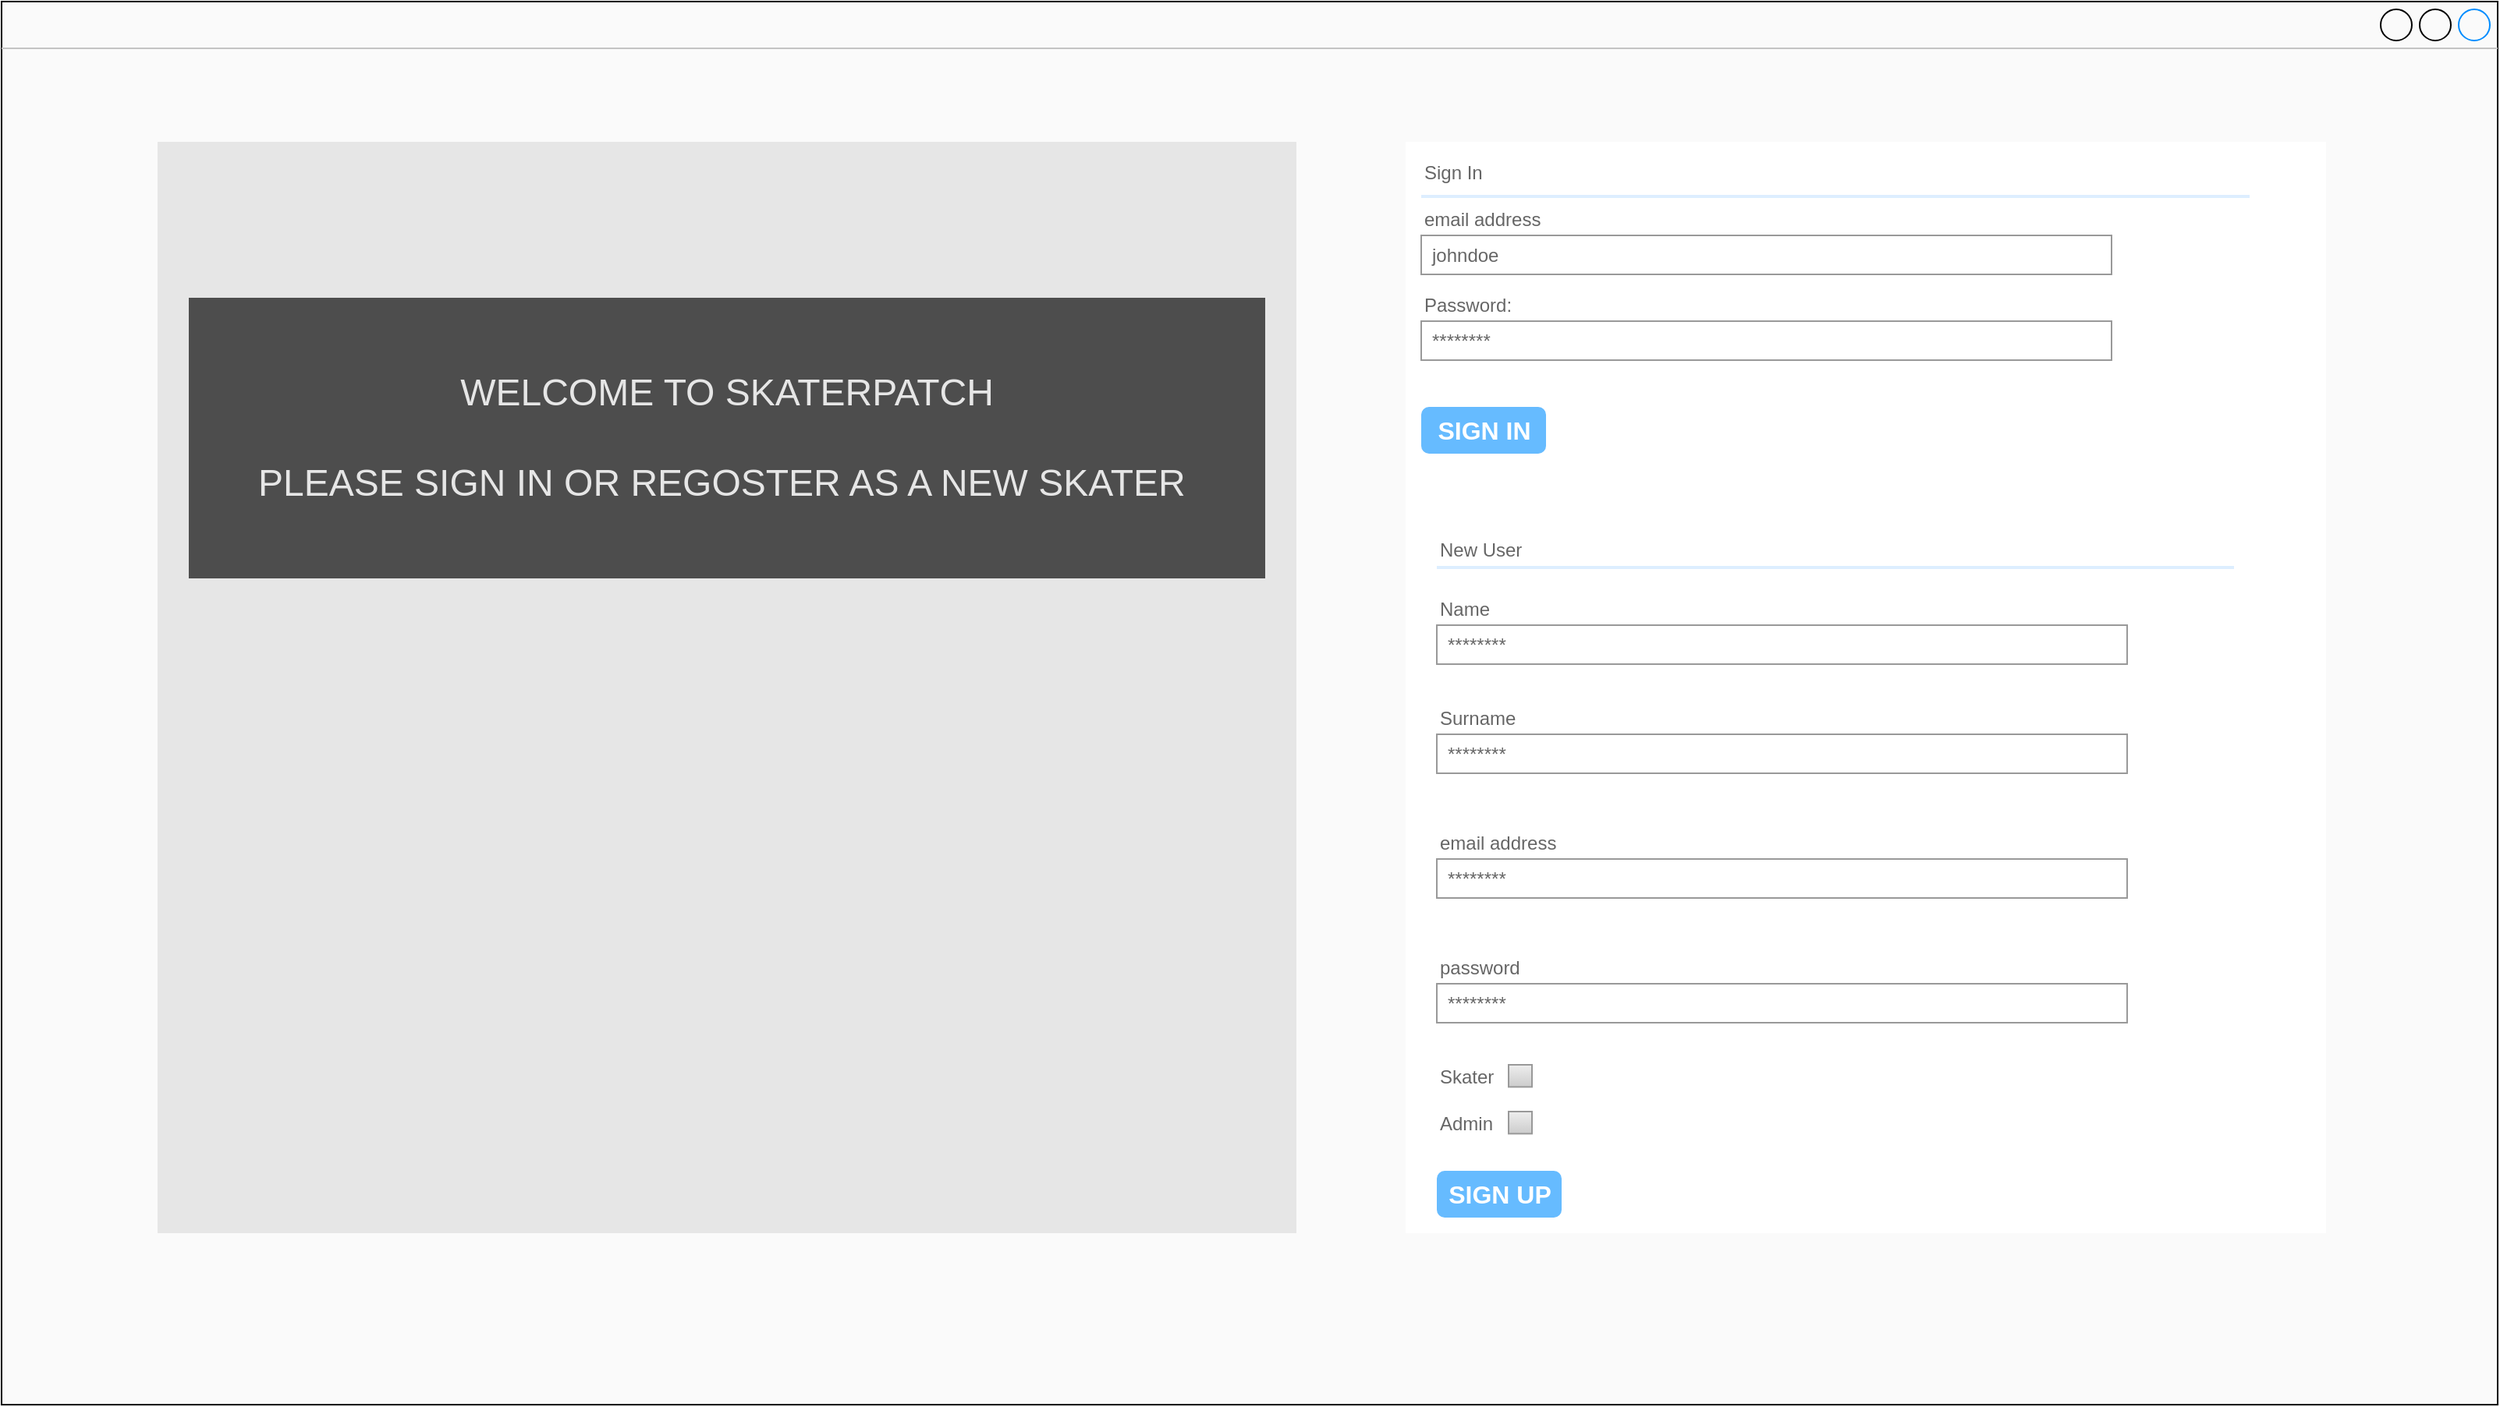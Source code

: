 <mxfile version="22.1.2" type="github" pages="11">
  <diagram id="4FXU5eqgcz2ON_E3J596" name="SKATERPATCHTIME SIGN IN DESKTOP">
    <mxGraphModel dx="2060" dy="1040" grid="1" gridSize="10" guides="1" tooltips="1" connect="1" arrows="1" fold="1" page="1" pageScale="1" pageWidth="1600" pageHeight="900" math="0" shadow="0">
      <root>
        <mxCell id="0" />
        <mxCell id="1" parent="0" />
        <mxCell id="PsdhEJQ98D8s4ZCPDZo4-1" value="" style="strokeWidth=1;shadow=0;dashed=0;align=center;html=1;shape=mxgraph.mockup.containers.window;align=left;verticalAlign=top;spacingLeft=8;strokeColor2=#008cff;strokeColor3=#c4c4c4;mainText=;fontSize=15;labelBackgroundColor=none;whiteSpace=wrap;fillColor=#FAFAFA;" parent="1" vertex="1">
          <mxGeometry width="1600" height="900" as="geometry" />
        </mxCell>
        <mxCell id="PsdhEJQ98D8s4ZCPDZo4-25" value="" style="whiteSpace=wrap;html=1;strokeColor=none;fillColor=#E6E6E6;" parent="1" vertex="1">
          <mxGeometry x="100" y="90" width="730" height="700" as="geometry" />
        </mxCell>
        <mxCell id="PsdhEJQ98D8s4ZCPDZo4-24" value="&lt;font style=&quot;font-size: 24px;&quot;&gt;WELCOME TO SKATERPATCH&lt;br&gt;&lt;br&gt;PLEASE SIGN IN OR REGOSTER AS A NEW SKATER&amp;nbsp;&lt;/font&gt;" style="whiteSpace=wrap;html=1;strokeColor=none;fontColor=#E6E6E6;fillColor=#4D4D4D;" parent="1" vertex="1">
          <mxGeometry x="120" y="190" width="690" height="180" as="geometry" />
        </mxCell>
        <mxCell id="PsdhEJQ98D8s4ZCPDZo4-26" value="" style="strokeWidth=1;shadow=0;dashed=0;align=center;html=1;shape=mxgraph.mockup.forms.rrect;rSize=0;strokeColor=none;fillColor=#ffffff;" parent="1" vertex="1">
          <mxGeometry x="900" y="90" width="590" height="700" as="geometry" />
        </mxCell>
        <mxCell id="PsdhEJQ98D8s4ZCPDZo4-27" value="Sign In" style="strokeWidth=1;shadow=0;dashed=0;align=center;html=1;shape=mxgraph.mockup.forms.anchor;fontSize=12;fontColor=#666666;align=left;resizeWidth=1;spacingLeft=0;" parent="PsdhEJQ98D8s4ZCPDZo4-26" vertex="1">
          <mxGeometry width="295" height="20" relative="1" as="geometry">
            <mxPoint x="10" y="10" as="offset" />
          </mxGeometry>
        </mxCell>
        <mxCell id="PsdhEJQ98D8s4ZCPDZo4-28" value="" style="shape=line;strokeColor=#ddeeff;strokeWidth=2;html=1;resizeWidth=1;" parent="PsdhEJQ98D8s4ZCPDZo4-26" vertex="1">
          <mxGeometry width="531" height="10" relative="1" as="geometry">
            <mxPoint x="10" y="30" as="offset" />
          </mxGeometry>
        </mxCell>
        <mxCell id="PsdhEJQ98D8s4ZCPDZo4-29" value="email address" style="strokeWidth=1;shadow=0;dashed=0;align=center;html=1;shape=mxgraph.mockup.forms.anchor;fontSize=12;fontColor=#666666;align=left;resizeWidth=1;spacingLeft=0;" parent="PsdhEJQ98D8s4ZCPDZo4-26" vertex="1">
          <mxGeometry width="295" height="20" relative="1" as="geometry">
            <mxPoint x="10" y="40" as="offset" />
          </mxGeometry>
        </mxCell>
        <mxCell id="PsdhEJQ98D8s4ZCPDZo4-30" value="johndoe" style="strokeWidth=1;shadow=0;dashed=0;align=center;html=1;shape=mxgraph.mockup.forms.rrect;rSize=0;strokeColor=#999999;fontColor=#666666;align=left;spacingLeft=5;resizeWidth=1;" parent="PsdhEJQ98D8s4ZCPDZo4-26" vertex="1">
          <mxGeometry width="442.5" height="25" relative="1" as="geometry">
            <mxPoint x="10" y="60" as="offset" />
          </mxGeometry>
        </mxCell>
        <mxCell id="PsdhEJQ98D8s4ZCPDZo4-31" value="Password:" style="strokeWidth=1;shadow=0;dashed=0;align=center;html=1;shape=mxgraph.mockup.forms.anchor;fontSize=12;fontColor=#666666;align=left;resizeWidth=1;spacingLeft=0;" parent="PsdhEJQ98D8s4ZCPDZo4-26" vertex="1">
          <mxGeometry width="295" height="20" relative="1" as="geometry">
            <mxPoint x="10" y="95" as="offset" />
          </mxGeometry>
        </mxCell>
        <mxCell id="PsdhEJQ98D8s4ZCPDZo4-32" value="********" style="strokeWidth=1;shadow=0;dashed=0;align=center;html=1;shape=mxgraph.mockup.forms.rrect;rSize=0;strokeColor=#999999;fontColor=#666666;align=left;spacingLeft=5;resizeWidth=1;" parent="PsdhEJQ98D8s4ZCPDZo4-26" vertex="1">
          <mxGeometry width="442.5" height="25" relative="1" as="geometry">
            <mxPoint x="10" y="115" as="offset" />
          </mxGeometry>
        </mxCell>
        <mxCell id="PsdhEJQ98D8s4ZCPDZo4-33" value="SIGN IN" style="strokeWidth=1;shadow=0;dashed=0;align=center;html=1;shape=mxgraph.mockup.forms.rrect;rSize=5;strokeColor=none;fontColor=#ffffff;fillColor=#66bbff;fontSize=16;fontStyle=1;" parent="PsdhEJQ98D8s4ZCPDZo4-26" vertex="1">
          <mxGeometry y="1" width="80" height="30" relative="1" as="geometry">
            <mxPoint x="10" y="-530" as="offset" />
          </mxGeometry>
        </mxCell>
        <mxCell id="PsdhEJQ98D8s4ZCPDZo4-36" value="" style="strokeWidth=1;shadow=0;dashed=0;align=center;html=1;shape=mxgraph.mockup.forms.anchor;fontSize=12;fontColor=#666666;align=left;spacingLeft=0;resizeWidth=1;" parent="PsdhEJQ98D8s4ZCPDZo4-26" vertex="1">
          <mxGeometry y="1" width="442.5" height="20" relative="1" as="geometry">
            <mxPoint x="10" y="-70" as="offset" />
          </mxGeometry>
        </mxCell>
        <mxCell id="PsdhEJQ98D8s4ZCPDZo4-37" value="SIGN UP" style="strokeWidth=1;shadow=0;dashed=0;align=center;html=1;shape=mxgraph.mockup.forms.rrect;rSize=5;strokeColor=none;fontColor=#ffffff;fillColor=#66bbff;fontSize=16;fontStyle=1;" parent="PsdhEJQ98D8s4ZCPDZo4-26" vertex="1">
          <mxGeometry y="1" width="80" height="30" relative="1" as="geometry">
            <mxPoint x="20" y="-40" as="offset" />
          </mxGeometry>
        </mxCell>
        <mxCell id="PsdhEJQ98D8s4ZCPDZo4-38" value="New User" style="strokeWidth=1;shadow=0;dashed=0;align=center;html=1;shape=mxgraph.mockup.forms.anchor;fontSize=12;fontColor=#666666;align=left;spacingLeft=0;resizeWidth=1;movable=1;resizable=1;rotatable=1;deletable=1;editable=1;locked=0;connectable=1;" parent="PsdhEJQ98D8s4ZCPDZo4-26" vertex="1">
          <mxGeometry x="20" y="244.712" width="70" height="33.588" as="geometry" />
        </mxCell>
        <mxCell id="PsdhEJQ98D8s4ZCPDZo4-61" value="Name" style="strokeWidth=1;shadow=0;dashed=0;align=center;html=1;shape=mxgraph.mockup.forms.anchor;fontSize=12;fontColor=#666666;align=left;resizeWidth=1;spacingLeft=0;" parent="PsdhEJQ98D8s4ZCPDZo4-26" vertex="1">
          <mxGeometry width="295" height="20" relative="1" as="geometry">
            <mxPoint x="20" y="290" as="offset" />
          </mxGeometry>
        </mxCell>
        <mxCell id="PsdhEJQ98D8s4ZCPDZo4-62" value="********" style="strokeWidth=1;shadow=0;dashed=0;align=center;html=1;shape=mxgraph.mockup.forms.rrect;rSize=0;strokeColor=#999999;fontColor=#666666;align=left;spacingLeft=5;resizeWidth=1;" parent="PsdhEJQ98D8s4ZCPDZo4-26" vertex="1">
          <mxGeometry width="442.5" height="25" relative="1" as="geometry">
            <mxPoint x="20" y="310" as="offset" />
          </mxGeometry>
        </mxCell>
        <mxCell id="PsdhEJQ98D8s4ZCPDZo4-63" value="Surname" style="strokeWidth=1;shadow=0;dashed=0;align=center;html=1;shape=mxgraph.mockup.forms.anchor;fontSize=12;fontColor=#666666;align=left;resizeWidth=1;spacingLeft=0;" parent="PsdhEJQ98D8s4ZCPDZo4-26" vertex="1">
          <mxGeometry width="295" height="20" relative="1" as="geometry">
            <mxPoint x="20" y="360" as="offset" />
          </mxGeometry>
        </mxCell>
        <mxCell id="PsdhEJQ98D8s4ZCPDZo4-64" value="********" style="strokeWidth=1;shadow=0;dashed=0;align=center;html=1;shape=mxgraph.mockup.forms.rrect;rSize=0;strokeColor=#999999;fontColor=#666666;align=left;spacingLeft=5;resizeWidth=1;" parent="PsdhEJQ98D8s4ZCPDZo4-26" vertex="1">
          <mxGeometry width="442.5" height="25" relative="1" as="geometry">
            <mxPoint x="20" y="380" as="offset" />
          </mxGeometry>
        </mxCell>
        <mxCell id="PsdhEJQ98D8s4ZCPDZo4-65" value="email address" style="strokeWidth=1;shadow=0;dashed=0;align=center;html=1;shape=mxgraph.mockup.forms.anchor;fontSize=12;fontColor=#666666;align=left;resizeWidth=1;spacingLeft=0;" parent="PsdhEJQ98D8s4ZCPDZo4-26" vertex="1">
          <mxGeometry width="295" height="20" relative="1" as="geometry">
            <mxPoint x="20" y="440" as="offset" />
          </mxGeometry>
        </mxCell>
        <mxCell id="PsdhEJQ98D8s4ZCPDZo4-66" value="********" style="strokeWidth=1;shadow=0;dashed=0;align=center;html=1;shape=mxgraph.mockup.forms.rrect;rSize=0;strokeColor=#999999;fontColor=#666666;align=left;spacingLeft=5;resizeWidth=1;" parent="PsdhEJQ98D8s4ZCPDZo4-26" vertex="1">
          <mxGeometry width="442.5" height="25" relative="1" as="geometry">
            <mxPoint x="20" y="460" as="offset" />
          </mxGeometry>
        </mxCell>
        <mxCell id="PsdhEJQ98D8s4ZCPDZo4-67" value="password&lt;br&gt;" style="strokeWidth=1;shadow=0;dashed=0;align=center;html=1;shape=mxgraph.mockup.forms.anchor;fontSize=12;fontColor=#666666;align=left;resizeWidth=1;spacingLeft=0;" parent="PsdhEJQ98D8s4ZCPDZo4-26" vertex="1">
          <mxGeometry width="295" height="20" relative="1" as="geometry">
            <mxPoint x="20" y="520" as="offset" />
          </mxGeometry>
        </mxCell>
        <mxCell id="PsdhEJQ98D8s4ZCPDZo4-68" value="********" style="strokeWidth=1;shadow=0;dashed=0;align=center;html=1;shape=mxgraph.mockup.forms.rrect;rSize=0;strokeColor=#999999;fontColor=#666666;align=left;spacingLeft=5;resizeWidth=1;" parent="PsdhEJQ98D8s4ZCPDZo4-26" vertex="1">
          <mxGeometry width="442.5" height="25" relative="1" as="geometry">
            <mxPoint x="20" y="540" as="offset" />
          </mxGeometry>
        </mxCell>
        <mxCell id="PsdhEJQ98D8s4ZCPDZo4-69" value="Skater" style="strokeWidth=1;shadow=0;dashed=0;align=center;html=1;shape=mxgraph.mockup.forms.anchor;fontSize=12;fontColor=#666666;align=left;resizeWidth=1;spacingLeft=0;" parent="PsdhEJQ98D8s4ZCPDZo4-26" vertex="1">
          <mxGeometry width="40" height="20" relative="1" as="geometry">
            <mxPoint x="20" y="590" as="offset" />
          </mxGeometry>
        </mxCell>
        <mxCell id="PsdhEJQ98D8s4ZCPDZo4-72" value="" style="strokeWidth=1;shadow=0;dashed=0;align=center;html=1;shape=mxgraph.mockup.forms.rrect;rSize=0;fillColor=#eeeeee;strokeColor=#999999;gradientColor=#cccccc;align=left;spacingLeft=4;fontSize=17;fontColor=#666666;labelPosition=right;" parent="PsdhEJQ98D8s4ZCPDZo4-26" vertex="1">
          <mxGeometry x="66" y="592.002" width="15" height="14.189" as="geometry" />
        </mxCell>
        <mxCell id="PsdhEJQ98D8s4ZCPDZo4-100" value="" style="strokeWidth=1;shadow=0;dashed=0;align=center;html=1;shape=mxgraph.mockup.forms.rrect;rSize=0;fillColor=#eeeeee;strokeColor=#999999;gradientColor=#cccccc;align=left;spacingLeft=4;fontSize=17;fontColor=#666666;labelPosition=right;" parent="PsdhEJQ98D8s4ZCPDZo4-26" vertex="1">
          <mxGeometry x="66" y="622.002" width="15" height="14.189" as="geometry" />
        </mxCell>
        <mxCell id="PsdhEJQ98D8s4ZCPDZo4-101" value="Admin" style="strokeWidth=1;shadow=0;dashed=0;align=center;html=1;shape=mxgraph.mockup.forms.anchor;fontSize=12;fontColor=#666666;align=left;resizeWidth=1;spacingLeft=0;" parent="PsdhEJQ98D8s4ZCPDZo4-26" vertex="1">
          <mxGeometry width="40" height="20" relative="1" as="geometry">
            <mxPoint x="20" y="620" as="offset" />
          </mxGeometry>
        </mxCell>
        <mxCell id="PsdhEJQ98D8s4ZCPDZo4-174" value="" style="shape=line;strokeColor=#ddeeff;strokeWidth=2;html=1;resizeWidth=1;" parent="PsdhEJQ98D8s4ZCPDZo4-26" vertex="1">
          <mxGeometry width="511" height="10" relative="1" as="geometry">
            <mxPoint x="20" y="268" as="offset" />
          </mxGeometry>
        </mxCell>
      </root>
    </mxGraphModel>
  </diagram>
  <diagram id="cstXw_fMyLSabRQClBFk" name="SKATERPATCHTIME SIGN IN MOBILE">
    <mxGraphModel dx="2232" dy="1127" grid="1" gridSize="10" guides="1" tooltips="1" connect="1" arrows="1" fold="1" page="1" pageScale="1" pageWidth="1600" pageHeight="900" math="0" shadow="0">
      <root>
        <mxCell id="0" />
        <mxCell id="1" parent="0" />
        <mxCell id="nOPJcNYl-wG0937G4Sr3-1" value="" style="html=1;verticalLabelPosition=bottom;labelBackgroundColor=#ffffff;verticalAlign=top;shadow=0;dashed=0;strokeWidth=1;shape=mxgraph.ios7.misc.iphone;strokeColor=#c0c0c0;fillColor=#FFFFFF;" parent="1" vertex="1">
          <mxGeometry x="610" y="20" width="380" height="860" as="geometry" />
        </mxCell>
        <mxCell id="JGe_yi7P02y8x0LT7j2n-1" value="&lt;font style=&quot;font-size: 11px;&quot;&gt;WELCOME TO SKATER PATCH&lt;br style=&quot;font-size: 11px;&quot;&gt;&lt;br style=&quot;font-size: 11px;&quot;&gt;PLEASE SIGN IN OR REGISTER&amp;nbsp;&lt;/font&gt;" style="whiteSpace=wrap;html=1;strokeColor=none;fontColor=#E6E6E6;fillColor=#4D4D4D;fontSize=11;" parent="1" vertex="1">
          <mxGeometry x="690" y="160" width="220" height="75" as="geometry" />
        </mxCell>
        <mxCell id="otV-S1gYkVBKWa6xQyej-23" value="Sign In" style="strokeWidth=1;shadow=0;dashed=0;align=center;html=1;shape=mxgraph.mockup.forms.anchor;fontSize=12;fontColor=#666666;align=left;resizeWidth=1;spacingLeft=0;" parent="1" vertex="1">
          <mxGeometry x="653" y="246.7" width="295" height="20" as="geometry" />
        </mxCell>
        <mxCell id="otV-S1gYkVBKWa6xQyej-24" value="" style="shape=line;strokeColor=#ddeeff;strokeWidth=2;html=1;resizeWidth=1;" parent="1" vertex="1">
          <mxGeometry x="650" y="266.7" width="280" height="10" as="geometry" />
        </mxCell>
        <mxCell id="otV-S1gYkVBKWa6xQyej-25" value="email address" style="strokeWidth=1;shadow=0;dashed=0;align=center;html=1;shape=mxgraph.mockup.forms.anchor;fontSize=12;fontColor=#666666;align=left;resizeWidth=1;spacingLeft=0;" parent="1" vertex="1">
          <mxGeometry x="653" y="286.7" width="295" height="20" as="geometry" />
        </mxCell>
        <mxCell id="otV-S1gYkVBKWa6xQyej-26" value="johndoe" style="strokeWidth=1;shadow=0;dashed=0;align=center;html=1;shape=mxgraph.mockup.forms.rrect;rSize=0;strokeColor=#999999;fontColor=#666666;align=left;spacingLeft=5;resizeWidth=1;" parent="1" vertex="1">
          <mxGeometry x="653" y="306.7" width="287" height="23.3" as="geometry" />
        </mxCell>
        <mxCell id="otV-S1gYkVBKWa6xQyej-27" value="Password:" style="strokeWidth=1;shadow=0;dashed=0;align=center;html=1;shape=mxgraph.mockup.forms.anchor;fontSize=12;fontColor=#666666;align=left;resizeWidth=1;spacingLeft=0;" parent="1" vertex="1">
          <mxGeometry x="653" y="345" width="295" height="20" as="geometry" />
        </mxCell>
        <mxCell id="otV-S1gYkVBKWa6xQyej-28" value="********" style="strokeWidth=1;shadow=0;dashed=0;align=center;html=1;shape=mxgraph.mockup.forms.rrect;rSize=0;strokeColor=#999999;fontColor=#666666;align=left;spacingLeft=5;resizeWidth=1;" parent="1" vertex="1">
          <mxGeometry x="653" y="365" width="287" height="25" as="geometry" />
        </mxCell>
        <mxCell id="otV-S1gYkVBKWa6xQyej-29" value="&lt;font style=&quot;font-size: 12px;&quot;&gt;SIGN IN&lt;/font&gt;" style="strokeWidth=1;shadow=0;dashed=0;align=center;html=1;shape=mxgraph.mockup.forms.rrect;rSize=5;strokeColor=none;fontColor=#ffffff;fillColor=#66bbff;fontSize=16;fontStyle=1;" parent="1" vertex="1">
          <mxGeometry x="653" y="400" width="65" height="30" as="geometry" />
        </mxCell>
        <mxCell id="otV-S1gYkVBKWa6xQyej-31" value="New User" style="strokeWidth=1;shadow=0;dashed=0;align=center;html=1;shape=mxgraph.mockup.forms.anchor;fontSize=12;fontColor=#666666;align=left;spacingLeft=0;resizeWidth=1;movable=1;resizable=1;rotatable=1;deletable=1;editable=1;locked=0;connectable=1;" parent="1" vertex="1">
          <mxGeometry x="653" y="433.002" width="70" height="33.588" as="geometry" />
        </mxCell>
        <mxCell id="otV-S1gYkVBKWa6xQyej-32" value="Name" style="strokeWidth=1;shadow=0;dashed=0;align=center;html=1;shape=mxgraph.mockup.forms.anchor;fontSize=12;fontColor=#666666;align=left;resizeWidth=1;spacingLeft=0;" parent="1" vertex="1">
          <mxGeometry x="655" y="473.29" width="295" height="20" as="geometry" />
        </mxCell>
        <mxCell id="otV-S1gYkVBKWa6xQyej-33" value="********" style="strokeWidth=1;shadow=0;dashed=0;align=center;html=1;shape=mxgraph.mockup.forms.rrect;rSize=0;strokeColor=#999999;fontColor=#666666;align=left;spacingLeft=5;resizeWidth=1;" parent="1" vertex="1">
          <mxGeometry x="655" y="495.29" width="285" height="22.5" as="geometry" />
        </mxCell>
        <mxCell id="otV-S1gYkVBKWa6xQyej-34" value="Surname" style="strokeWidth=1;shadow=0;dashed=0;align=center;html=1;shape=mxgraph.mockup.forms.anchor;fontSize=12;fontColor=#666666;align=left;resizeWidth=1;spacingLeft=0;" parent="1" vertex="1">
          <mxGeometry x="655" y="530" width="295" height="20" as="geometry" />
        </mxCell>
        <mxCell id="otV-S1gYkVBKWa6xQyej-35" value="********" style="strokeWidth=1;shadow=0;dashed=0;align=center;html=1;shape=mxgraph.mockup.forms.rrect;rSize=0;strokeColor=#999999;fontColor=#666666;align=left;spacingLeft=5;resizeWidth=1;" parent="1" vertex="1">
          <mxGeometry x="655" y="550" width="285" height="25" as="geometry" />
        </mxCell>
        <mxCell id="otV-S1gYkVBKWa6xQyej-36" value="email address" style="strokeWidth=1;shadow=0;dashed=0;align=center;html=1;shape=mxgraph.mockup.forms.anchor;fontSize=12;fontColor=#666666;align=left;resizeWidth=1;spacingLeft=0;" parent="1" vertex="1">
          <mxGeometry x="660" y="590" width="295" height="20" as="geometry" />
        </mxCell>
        <mxCell id="otV-S1gYkVBKWa6xQyej-37" value="********" style="strokeWidth=1;shadow=0;dashed=0;align=center;html=1;shape=mxgraph.mockup.forms.rrect;rSize=0;strokeColor=#999999;fontColor=#666666;align=left;spacingLeft=5;resizeWidth=1;" parent="1" vertex="1">
          <mxGeometry x="655" y="610" width="285" height="25" as="geometry" />
        </mxCell>
        <mxCell id="otV-S1gYkVBKWa6xQyej-38" value="password&lt;br&gt;" style="strokeWidth=1;shadow=0;dashed=0;align=center;html=1;shape=mxgraph.mockup.forms.anchor;fontSize=12;fontColor=#666666;align=left;resizeWidth=1;spacingLeft=0;" parent="1" vertex="1">
          <mxGeometry x="655" y="647" width="295" height="20" as="geometry" />
        </mxCell>
        <mxCell id="otV-S1gYkVBKWa6xQyej-39" value="********" style="strokeWidth=1;shadow=0;dashed=0;align=center;html=1;shape=mxgraph.mockup.forms.rrect;rSize=0;strokeColor=#999999;fontColor=#666666;align=left;spacingLeft=5;resizeWidth=1;" parent="1" vertex="1">
          <mxGeometry x="655" y="667" width="285" height="25" as="geometry" />
        </mxCell>
        <mxCell id="otV-S1gYkVBKWa6xQyej-40" value="Skater" style="strokeWidth=1;shadow=0;dashed=0;align=center;html=1;shape=mxgraph.mockup.forms.anchor;fontSize=12;fontColor=#666666;align=left;resizeWidth=1;spacingLeft=0;" parent="1" vertex="1">
          <mxGeometry x="776.5" y="440.0" width="40" height="20" as="geometry" />
        </mxCell>
        <mxCell id="otV-S1gYkVBKWa6xQyej-41" value="" style="strokeWidth=1;shadow=0;dashed=0;align=center;html=1;shape=mxgraph.mockup.forms.rrect;rSize=0;fillColor=#eeeeee;strokeColor=#999999;gradientColor=#cccccc;align=left;spacingLeft=4;fontSize=17;fontColor=#666666;labelPosition=right;" parent="1" vertex="1">
          <mxGeometry x="826.5" y="442.702" width="15" height="14.189" as="geometry" />
        </mxCell>
        <mxCell id="otV-S1gYkVBKWa6xQyej-42" value="" style="strokeWidth=1;shadow=0;dashed=0;align=center;html=1;shape=mxgraph.mockup.forms.rrect;rSize=0;fillColor=#eeeeee;strokeColor=#999999;gradientColor=#cccccc;align=left;spacingLeft=4;fontSize=17;fontColor=#666666;labelPosition=right;" parent="1" vertex="1">
          <mxGeometry x="915" y="442.702" width="15" height="14.189" as="geometry" />
        </mxCell>
        <mxCell id="otV-S1gYkVBKWa6xQyej-43" value="Admin" style="strokeWidth=1;shadow=0;dashed=0;align=center;html=1;shape=mxgraph.mockup.forms.anchor;fontSize=12;fontColor=#666666;align=left;resizeWidth=1;spacingLeft=0;" parent="1" vertex="1">
          <mxGeometry x="870" y="439.8" width="40" height="20" as="geometry" />
        </mxCell>
        <mxCell id="otV-S1gYkVBKWa6xQyej-44" value="" style="shape=line;strokeColor=#ddeeff;strokeWidth=2;html=1;resizeWidth=1;" parent="1" vertex="1">
          <mxGeometry x="653" y="463.29" width="287" height="10" as="geometry" />
        </mxCell>
        <mxCell id="kXbAqR4Ow7lExJaeNcy0-2" value="&lt;font style=&quot;font-size: 12px;&quot;&gt;SIGN UP&lt;/font&gt;" style="strokeWidth=1;shadow=0;dashed=0;align=center;html=1;shape=mxgraph.mockup.forms.rrect;rSize=5;strokeColor=none;fontColor=#ffffff;fillColor=#66bbff;fontSize=16;fontStyle=1;" vertex="1" parent="1">
          <mxGeometry x="655" y="709.09" width="65" height="30" as="geometry" />
        </mxCell>
      </root>
    </mxGraphModel>
  </diagram>
  <diagram id="Y3SvH1vddeK5yFMj8bZo" name="ENTER SKATER DETAILS DESKTOP">
    <mxGraphModel dx="2232" dy="1127" grid="1" gridSize="10" guides="1" tooltips="1" connect="1" arrows="1" fold="1" page="1" pageScale="1" pageWidth="1600" pageHeight="900" math="0" shadow="0">
      <root>
        <mxCell id="0" />
        <mxCell id="1" parent="0" />
        <mxCell id="fauHg8BjW_xHKOsYxEgr-1" value="" style="strokeWidth=1;shadow=0;dashed=0;align=center;html=1;shape=mxgraph.mockup.containers.window;align=left;verticalAlign=top;spacingLeft=8;strokeColor2=#008cff;strokeColor3=#c4c4c4;mainText=;fontSize=15;labelBackgroundColor=none;whiteSpace=wrap;fillColor=#FAFAFA;" vertex="1" parent="1">
          <mxGeometry width="1600" height="900" as="geometry" />
        </mxCell>
        <mxCell id="fauHg8BjW_xHKOsYxEgr-2" value="" style="whiteSpace=wrap;html=1;strokeColor=none;fillColor=#E6E6E6;" vertex="1" parent="1">
          <mxGeometry x="100" y="90" width="730" height="700" as="geometry" />
        </mxCell>
        <mxCell id="fauHg8BjW_xHKOsYxEgr-3" value="&lt;font style=&quot;font-size: 24px;&quot;&gt;WELCOME {USER}&lt;br style=&quot;font-size: 24px;&quot;&gt;&lt;br style=&quot;font-size: 24px;&quot;&gt;PLEASE UPDATE YOUR SKATER DETAILS&amp;nbsp;&amp;nbsp;&lt;/font&gt;" style="whiteSpace=wrap;html=1;strokeColor=none;fontColor=#E6E6E6;fillColor=#4D4D4D;fontSize=24;" vertex="1" parent="1">
          <mxGeometry x="120" y="190" width="690" height="180" as="geometry" />
        </mxCell>
        <mxCell id="fauHg8BjW_xHKOsYxEgr-4" value="" style="strokeWidth=1;shadow=0;dashed=0;align=center;html=1;shape=mxgraph.mockup.forms.rrect;rSize=0;strokeColor=none;fillColor=#ffffff;" vertex="1" parent="1">
          <mxGeometry x="900" y="90" width="590" height="700" as="geometry" />
        </mxCell>
        <mxCell id="fauHg8BjW_xHKOsYxEgr-7" value="Skater Name" style="strokeWidth=1;shadow=0;dashed=0;align=center;html=1;shape=mxgraph.mockup.forms.anchor;fontSize=12;fontColor=#666666;align=left;resizeWidth=1;spacingLeft=0;" vertex="1" parent="fauHg8BjW_xHKOsYxEgr-4">
          <mxGeometry width="295" height="20" relative="1" as="geometry">
            <mxPoint x="74" y="40" as="offset" />
          </mxGeometry>
        </mxCell>
        <mxCell id="fauHg8BjW_xHKOsYxEgr-8" value="{john}" style="strokeWidth=1;shadow=0;dashed=0;align=center;html=1;shape=mxgraph.mockup.forms.rrect;rSize=0;strokeColor=#999999;fontColor=#666666;align=left;spacingLeft=5;resizeWidth=1;" vertex="1" parent="fauHg8BjW_xHKOsYxEgr-4">
          <mxGeometry width="442.5" height="25" relative="1" as="geometry">
            <mxPoint x="74" y="60" as="offset" />
          </mxGeometry>
        </mxCell>
        <mxCell id="fauHg8BjW_xHKOsYxEgr-9" value="Skater Surname" style="strokeWidth=1;shadow=0;dashed=0;align=center;html=1;shape=mxgraph.mockup.forms.anchor;fontSize=12;fontColor=#666666;align=left;resizeWidth=1;spacingLeft=0;" vertex="1" parent="fauHg8BjW_xHKOsYxEgr-4">
          <mxGeometry width="295" height="20" relative="1" as="geometry">
            <mxPoint x="74" y="110" as="offset" />
          </mxGeometry>
        </mxCell>
        <mxCell id="fauHg8BjW_xHKOsYxEgr-10" value="{doe}&amp;nbsp;" style="strokeWidth=1;shadow=0;dashed=0;align=center;html=1;shape=mxgraph.mockup.forms.rrect;rSize=0;strokeColor=#999999;fontColor=#666666;align=left;spacingLeft=5;resizeWidth=1;" vertex="1" parent="fauHg8BjW_xHKOsYxEgr-4">
          <mxGeometry width="442.5" height="25" relative="1" as="geometry">
            <mxPoint x="74" y="130" as="offset" />
          </mxGeometry>
        </mxCell>
        <mxCell id="fauHg8BjW_xHKOsYxEgr-12" value="" style="strokeWidth=1;shadow=0;dashed=0;align=center;html=1;shape=mxgraph.mockup.forms.anchor;fontSize=12;fontColor=#666666;align=left;spacingLeft=0;resizeWidth=1;" vertex="1" parent="fauHg8BjW_xHKOsYxEgr-4">
          <mxGeometry y="1" width="442.5" height="20" relative="1" as="geometry">
            <mxPoint x="10" y="-70" as="offset" />
          </mxGeometry>
        </mxCell>
        <mxCell id="fauHg8BjW_xHKOsYxEgr-13" value="SUBMIT" style="strokeWidth=1;shadow=0;dashed=0;align=center;html=1;shape=mxgraph.mockup.forms.rrect;rSize=5;strokeColor=none;fontColor=#ffffff;fillColor=#66bbff;fontSize=16;fontStyle=1;" vertex="1" parent="fauHg8BjW_xHKOsYxEgr-4">
          <mxGeometry y="1" width="80" height="30" relative="1" as="geometry">
            <mxPoint x="70" y="-110" as="offset" />
          </mxGeometry>
        </mxCell>
        <mxCell id="fauHg8BjW_xHKOsYxEgr-15" value="Coach Name" style="strokeWidth=1;shadow=0;dashed=0;align=center;html=1;shape=mxgraph.mockup.forms.anchor;fontSize=12;fontColor=#666666;align=left;resizeWidth=1;spacingLeft=0;" vertex="1" parent="fauHg8BjW_xHKOsYxEgr-4">
          <mxGeometry width="295" height="20" relative="1" as="geometry">
            <mxPoint x="74" y="240" as="offset" />
          </mxGeometry>
        </mxCell>
        <mxCell id="fauHg8BjW_xHKOsYxEgr-16" value="********" style="strokeWidth=1;shadow=0;dashed=0;align=center;html=1;shape=mxgraph.mockup.forms.rrect;rSize=0;strokeColor=#999999;fontColor=#666666;align=left;spacingLeft=5;resizeWidth=1;" vertex="1" parent="fauHg8BjW_xHKOsYxEgr-4">
          <mxGeometry width="442.5" height="25" relative="1" as="geometry">
            <mxPoint x="74" y="260" as="offset" />
          </mxGeometry>
        </mxCell>
        <mxCell id="fauHg8BjW_xHKOsYxEgr-17" value="Contact - Skater" style="strokeWidth=1;shadow=0;dashed=0;align=center;html=1;shape=mxgraph.mockup.forms.anchor;fontSize=12;fontColor=#666666;align=left;resizeWidth=1;spacingLeft=0;" vertex="1" parent="fauHg8BjW_xHKOsYxEgr-4">
          <mxGeometry width="295" height="20" relative="1" as="geometry">
            <mxPoint x="74" y="300" as="offset" />
          </mxGeometry>
        </mxCell>
        <mxCell id="fauHg8BjW_xHKOsYxEgr-18" value="********" style="strokeWidth=1;shadow=0;dashed=0;align=center;html=1;shape=mxgraph.mockup.forms.rrect;rSize=0;strokeColor=#999999;fontColor=#666666;align=left;spacingLeft=5;resizeWidth=1;" vertex="1" parent="fauHg8BjW_xHKOsYxEgr-4">
          <mxGeometry width="442.5" height="25" relative="1" as="geometry">
            <mxPoint x="74" y="320" as="offset" />
          </mxGeometry>
        </mxCell>
        <mxCell id="fauHg8BjW_xHKOsYxEgr-19" value="Contact - Parent/Guardian" style="strokeWidth=1;shadow=0;dashed=0;align=center;html=1;shape=mxgraph.mockup.forms.anchor;fontSize=12;fontColor=#666666;align=left;resizeWidth=1;spacingLeft=0;" vertex="1" parent="fauHg8BjW_xHKOsYxEgr-4">
          <mxGeometry width="295" height="20" relative="1" as="geometry">
            <mxPoint x="74" y="370" as="offset" />
          </mxGeometry>
        </mxCell>
        <mxCell id="fauHg8BjW_xHKOsYxEgr-20" value="********" style="strokeWidth=1;shadow=0;dashed=0;align=center;html=1;shape=mxgraph.mockup.forms.rrect;rSize=0;strokeColor=#999999;fontColor=#666666;align=left;spacingLeft=5;resizeWidth=1;" vertex="1" parent="fauHg8BjW_xHKOsYxEgr-4">
          <mxGeometry width="442.5" height="25" relative="1" as="geometry">
            <mxPoint x="74" y="390" as="offset" />
          </mxGeometry>
        </mxCell>
        <mxCell id="fauHg8BjW_xHKOsYxEgr-21" value="Date of Birth" style="strokeWidth=1;shadow=0;dashed=0;align=center;html=1;shape=mxgraph.mockup.forms.anchor;fontSize=12;fontColor=#666666;align=left;resizeWidth=1;spacingLeft=0;" vertex="1" parent="fauHg8BjW_xHKOsYxEgr-4">
          <mxGeometry width="295" height="20" relative="1" as="geometry">
            <mxPoint x="74" y="440" as="offset" />
          </mxGeometry>
        </mxCell>
        <mxCell id="fauHg8BjW_xHKOsYxEgr-22" value="********" style="strokeWidth=1;shadow=0;dashed=0;align=center;html=1;shape=mxgraph.mockup.forms.rrect;rSize=0;strokeColor=#999999;fontColor=#666666;align=left;spacingLeft=5;resizeWidth=1;" vertex="1" parent="fauHg8BjW_xHKOsYxEgr-4">
          <mxGeometry width="442.5" height="25" relative="1" as="geometry">
            <mxPoint x="74" y="460" as="offset" />
          </mxGeometry>
        </mxCell>
        <mxCell id="fauHg8BjW_xHKOsYxEgr-86" value="Western Province Membership Number" style="strokeWidth=1;shadow=0;dashed=0;align=center;html=1;shape=mxgraph.mockup.forms.anchor;fontSize=12;fontColor=#666666;align=left;resizeWidth=1;spacingLeft=0;" vertex="1" parent="fauHg8BjW_xHKOsYxEgr-4">
          <mxGeometry width="295" height="20" relative="1" as="geometry">
            <mxPoint x="74" y="180" as="offset" />
          </mxGeometry>
        </mxCell>
        <mxCell id="fauHg8BjW_xHKOsYxEgr-87" value="********" style="strokeWidth=1;shadow=0;dashed=0;align=center;html=1;shape=mxgraph.mockup.forms.rrect;rSize=0;strokeColor=#999999;fontColor=#666666;align=left;spacingLeft=5;resizeWidth=1;" vertex="1" parent="fauHg8BjW_xHKOsYxEgr-4">
          <mxGeometry width="442.5" height="25" relative="1" as="geometry">
            <mxPoint x="74" y="200" as="offset" />
          </mxGeometry>
        </mxCell>
        <mxCell id="OSfjJABYj_8Nc-iQV1B6-36" value="Upload Image" style="strokeWidth=1;shadow=0;dashed=0;align=center;html=1;shape=mxgraph.mockup.forms.anchor;fontSize=12;fontColor=#666666;align=left;resizeWidth=1;spacingLeft=0;" vertex="1" parent="fauHg8BjW_xHKOsYxEgr-4">
          <mxGeometry width="295" height="20" relative="1" as="geometry">
            <mxPoint x="74" y="500" as="offset" />
          </mxGeometry>
        </mxCell>
        <mxCell id="OSfjJABYj_8Nc-iQV1B6-37" value="" style="strokeWidth=1;shadow=0;dashed=0;align=center;html=1;shape=mxgraph.mockup.forms.rrect;rSize=0;strokeColor=#999999;fontColor=#666666;align=left;spacingLeft=5;resizeWidth=1;" vertex="1" parent="fauHg8BjW_xHKOsYxEgr-4">
          <mxGeometry width="442.5" height="25" relative="1" as="geometry">
            <mxPoint x="74" y="520" as="offset" />
          </mxGeometry>
        </mxCell>
      </root>
    </mxGraphModel>
  </diagram>
  <diagram id="RlYUE-KfAXYUJtMJb4dq" name="ENTER SKATER DETAILS MOBILE">
    <mxGraphModel dx="1785" dy="901" grid="1" gridSize="10" guides="1" tooltips="1" connect="1" arrows="1" fold="1" page="1" pageScale="1" pageWidth="1600" pageHeight="900" math="0" shadow="0">
      <root>
        <mxCell id="0" />
        <mxCell id="1" parent="0" />
        <mxCell id="xgXSMPXwtkOxxFXE0dti-1" value="" style="html=1;verticalLabelPosition=bottom;labelBackgroundColor=#ffffff;verticalAlign=top;shadow=0;dashed=0;strokeWidth=1;shape=mxgraph.ios7.misc.iphone;strokeColor=#c0c0c0;fillColor=#FFFFFF;" vertex="1" parent="1">
          <mxGeometry x="610" y="20" width="380" height="860" as="geometry" />
        </mxCell>
        <mxCell id="xgXSMPXwtkOxxFXE0dti-2" value="&lt;font style=&quot;font-size: 11px;&quot;&gt;WELCOME {USER}&lt;br style=&quot;font-size: 11px;&quot;&gt;&lt;br style=&quot;font-size: 11px;&quot;&gt;PLEASE UPDATE YOUR SKATER DETAILS&amp;nbsp;&lt;/font&gt;" style="whiteSpace=wrap;html=1;strokeColor=none;fontColor=#E6E6E6;fillColor=#4D4D4D;fontSize=11;" vertex="1" parent="1">
          <mxGeometry x="690" y="160" width="220" height="75" as="geometry" />
        </mxCell>
        <mxCell id="xgXSMPXwtkOxxFXE0dti-24" value="&lt;font style=&quot;font-size: 12px;&quot;&gt;SUBMITT&lt;/font&gt;" style="strokeWidth=1;shadow=0;dashed=0;align=center;html=1;shape=mxgraph.mockup.forms.rrect;rSize=5;strokeColor=none;fontColor=#ffffff;fillColor=#66bbff;fontSize=16;fontStyle=1;" vertex="1" parent="1">
          <mxGeometry x="655" y="709.09" width="65" height="30" as="geometry" />
        </mxCell>
        <mxCell id="eUMxqJK_gm_bj_relRnZ-1" value="Skater Name" style="strokeWidth=1;shadow=0;dashed=0;align=center;html=1;shape=mxgraph.mockup.forms.anchor;fontSize=12;fontColor=#666666;align=left;resizeWidth=1;spacingLeft=0;" vertex="1" parent="1">
          <mxGeometry x="655" y="250" width="295" height="20" as="geometry" />
        </mxCell>
        <mxCell id="eUMxqJK_gm_bj_relRnZ-2" value="{john}" style="strokeWidth=1;shadow=0;dashed=0;align=center;html=1;shape=mxgraph.mockup.forms.rrect;rSize=0;strokeColor=#999999;fontColor=#666666;align=left;spacingLeft=5;resizeWidth=1;" vertex="1" parent="1">
          <mxGeometry x="655" y="270" width="295" height="25" as="geometry" />
        </mxCell>
        <mxCell id="eUMxqJK_gm_bj_relRnZ-3" value="Skater Surname" style="strokeWidth=1;shadow=0;dashed=0;align=center;html=1;shape=mxgraph.mockup.forms.anchor;fontSize=12;fontColor=#666666;align=left;resizeWidth=1;spacingLeft=0;" vertex="1" parent="1">
          <mxGeometry x="655" y="303" width="295" height="20" as="geometry" />
        </mxCell>
        <mxCell id="eUMxqJK_gm_bj_relRnZ-4" value="{doe}&amp;nbsp;" style="strokeWidth=1;shadow=0;dashed=0;align=center;html=1;shape=mxgraph.mockup.forms.rrect;rSize=0;strokeColor=#999999;fontColor=#666666;align=left;spacingLeft=5;resizeWidth=1;" vertex="1" parent="1">
          <mxGeometry x="655" y="323" width="295" height="25" as="geometry" />
        </mxCell>
        <mxCell id="eUMxqJK_gm_bj_relRnZ-5" value="Coach Name" style="strokeWidth=1;shadow=0;dashed=0;align=center;html=1;shape=mxgraph.mockup.forms.anchor;fontSize=12;fontColor=#666666;align=left;resizeWidth=1;spacingLeft=0;" vertex="1" parent="1">
          <mxGeometry x="656" y="412" width="295" height="20" as="geometry" />
        </mxCell>
        <mxCell id="eUMxqJK_gm_bj_relRnZ-6" value="********" style="strokeWidth=1;shadow=0;dashed=0;align=center;html=1;shape=mxgraph.mockup.forms.rrect;rSize=0;strokeColor=#999999;fontColor=#666666;align=left;spacingLeft=5;resizeWidth=1;" vertex="1" parent="1">
          <mxGeometry x="656" y="432" width="295" height="25" as="geometry" />
        </mxCell>
        <mxCell id="eUMxqJK_gm_bj_relRnZ-7" value="Contact - Skater" style="strokeWidth=1;shadow=0;dashed=0;align=center;html=1;shape=mxgraph.mockup.forms.anchor;fontSize=12;fontColor=#666666;align=left;resizeWidth=1;spacingLeft=0;" vertex="1" parent="1">
          <mxGeometry x="656" y="467" width="295" height="20" as="geometry" />
        </mxCell>
        <mxCell id="eUMxqJK_gm_bj_relRnZ-8" value="********" style="strokeWidth=1;shadow=0;dashed=0;align=center;html=1;shape=mxgraph.mockup.forms.rrect;rSize=0;strokeColor=#999999;fontColor=#666666;align=left;spacingLeft=5;resizeWidth=1;" vertex="1" parent="1">
          <mxGeometry x="656" y="487" width="295" height="25" as="geometry" />
        </mxCell>
        <mxCell id="eUMxqJK_gm_bj_relRnZ-9" value="Contact - Parent/Guardian" style="strokeWidth=1;shadow=0;dashed=0;align=center;html=1;shape=mxgraph.mockup.forms.anchor;fontSize=12;fontColor=#666666;align=left;resizeWidth=1;spacingLeft=0;" vertex="1" parent="1">
          <mxGeometry x="656" y="521" width="295" height="20" as="geometry" />
        </mxCell>
        <mxCell id="eUMxqJK_gm_bj_relRnZ-10" value="********" style="strokeWidth=1;shadow=0;dashed=0;align=center;html=1;shape=mxgraph.mockup.forms.rrect;rSize=0;strokeColor=#999999;fontColor=#666666;align=left;spacingLeft=5;resizeWidth=1;" vertex="1" parent="1">
          <mxGeometry x="656" y="541" width="295" height="25" as="geometry" />
        </mxCell>
        <mxCell id="eUMxqJK_gm_bj_relRnZ-11" value="Date of Birth" style="strokeWidth=1;shadow=0;dashed=0;align=center;html=1;shape=mxgraph.mockup.forms.anchor;fontSize=12;fontColor=#666666;align=left;resizeWidth=1;spacingLeft=0;" vertex="1" parent="1">
          <mxGeometry x="655" y="577" width="295" height="20" as="geometry" />
        </mxCell>
        <mxCell id="eUMxqJK_gm_bj_relRnZ-12" value="********" style="strokeWidth=1;shadow=0;dashed=0;align=center;html=1;shape=mxgraph.mockup.forms.rrect;rSize=0;strokeColor=#999999;fontColor=#666666;align=left;spacingLeft=5;resizeWidth=1;" vertex="1" parent="1">
          <mxGeometry x="655" y="597" width="295" height="25" as="geometry" />
        </mxCell>
        <mxCell id="eUMxqJK_gm_bj_relRnZ-13" value="Western Province Membership Number" style="strokeWidth=1;shadow=0;dashed=0;align=center;html=1;shape=mxgraph.mockup.forms.anchor;fontSize=12;fontColor=#666666;align=left;resizeWidth=1;spacingLeft=0;" vertex="1" parent="1">
          <mxGeometry x="656" y="358" width="295" height="20" as="geometry" />
        </mxCell>
        <mxCell id="eUMxqJK_gm_bj_relRnZ-14" value="********" style="strokeWidth=1;shadow=0;dashed=0;align=center;html=1;shape=mxgraph.mockup.forms.rrect;rSize=0;strokeColor=#999999;fontColor=#666666;align=left;spacingLeft=5;resizeWidth=1;" vertex="1" parent="1">
          <mxGeometry x="656" y="378" width="295" height="25" as="geometry" />
        </mxCell>
        <mxCell id="eUMxqJK_gm_bj_relRnZ-15" value="Upload Image" style="strokeWidth=1;shadow=0;dashed=0;align=center;html=1;shape=mxgraph.mockup.forms.anchor;fontSize=12;fontColor=#666666;align=left;resizeWidth=1;spacingLeft=0;" vertex="1" parent="1">
          <mxGeometry x="654" y="630" width="295" height="20" as="geometry" />
        </mxCell>
        <mxCell id="eUMxqJK_gm_bj_relRnZ-16" value="" style="strokeWidth=1;shadow=0;dashed=0;align=center;html=1;shape=mxgraph.mockup.forms.rrect;rSize=0;strokeColor=#999999;fontColor=#666666;align=left;spacingLeft=5;resizeWidth=1;" vertex="1" parent="1">
          <mxGeometry x="654" y="650" width="295" height="25" as="geometry" />
        </mxCell>
      </root>
    </mxGraphModel>
  </diagram>
  <diagram name="ENTER ADMIN DETAILS DESKTOP" id="sO-zes_GCcb0OUqD3xXA">
    <mxGraphModel dx="2232" dy="1127" grid="1" gridSize="10" guides="1" tooltips="1" connect="1" arrows="1" fold="1" page="1" pageScale="1" pageWidth="1600" pageHeight="900" math="0" shadow="0">
      <root>
        <mxCell id="PEg8DE_EBH0NYNgaO_wX-0" />
        <mxCell id="PEg8DE_EBH0NYNgaO_wX-1" parent="PEg8DE_EBH0NYNgaO_wX-0" />
        <mxCell id="PEg8DE_EBH0NYNgaO_wX-2" value="" style="strokeWidth=1;shadow=0;dashed=0;align=center;html=1;shape=mxgraph.mockup.containers.window;align=left;verticalAlign=top;spacingLeft=8;strokeColor2=#008cff;strokeColor3=#c4c4c4;mainText=;fontSize=15;labelBackgroundColor=none;whiteSpace=wrap;fillColor=#FAFAFA;" vertex="1" parent="PEg8DE_EBH0NYNgaO_wX-1">
          <mxGeometry width="1600" height="900" as="geometry" />
        </mxCell>
        <mxCell id="PEg8DE_EBH0NYNgaO_wX-3" value="" style="whiteSpace=wrap;html=1;strokeColor=none;fillColor=#E6E6E6;" vertex="1" parent="PEg8DE_EBH0NYNgaO_wX-1">
          <mxGeometry x="100" y="90" width="730" height="700" as="geometry" />
        </mxCell>
        <mxCell id="PEg8DE_EBH0NYNgaO_wX-4" value="&lt;font style=&quot;font-size: 24px;&quot;&gt;WELCOME {USER}&lt;br&gt;&lt;br&gt;PLEASE UPDATE YOUR ADMIN&amp;nbsp;DETAILS&amp;nbsp;&amp;nbsp;&lt;/font&gt;" style="whiteSpace=wrap;html=1;strokeColor=none;fontColor=#E6E6E6;fillColor=#4D4D4D;" vertex="1" parent="PEg8DE_EBH0NYNgaO_wX-1">
          <mxGeometry x="120" y="190" width="690" height="180" as="geometry" />
        </mxCell>
        <mxCell id="PEg8DE_EBH0NYNgaO_wX-5" value="" style="strokeWidth=1;shadow=0;dashed=0;align=center;html=1;shape=mxgraph.mockup.forms.rrect;rSize=0;strokeColor=none;fillColor=#ffffff;" vertex="1" parent="PEg8DE_EBH0NYNgaO_wX-1">
          <mxGeometry x="900" y="90" width="590" height="700" as="geometry" />
        </mxCell>
        <mxCell id="PEg8DE_EBH0NYNgaO_wX-6" value="Admin Name" style="strokeWidth=1;shadow=0;dashed=0;align=center;html=1;shape=mxgraph.mockup.forms.anchor;fontSize=12;fontColor=#666666;align=left;resizeWidth=1;spacingLeft=0;" vertex="1" parent="PEg8DE_EBH0NYNgaO_wX-5">
          <mxGeometry width="295" height="20" relative="1" as="geometry">
            <mxPoint x="74" y="40" as="offset" />
          </mxGeometry>
        </mxCell>
        <mxCell id="PEg8DE_EBH0NYNgaO_wX-7" value="{john}" style="strokeWidth=1;shadow=0;dashed=0;align=center;html=1;shape=mxgraph.mockup.forms.rrect;rSize=0;strokeColor=#999999;fontColor=#666666;align=left;spacingLeft=5;resizeWidth=1;" vertex="1" parent="PEg8DE_EBH0NYNgaO_wX-5">
          <mxGeometry width="442.5" height="25" relative="1" as="geometry">
            <mxPoint x="74" y="60" as="offset" />
          </mxGeometry>
        </mxCell>
        <mxCell id="PEg8DE_EBH0NYNgaO_wX-8" value="Admin Surname" style="strokeWidth=1;shadow=0;dashed=0;align=center;html=1;shape=mxgraph.mockup.forms.anchor;fontSize=12;fontColor=#666666;align=left;resizeWidth=1;spacingLeft=0;" vertex="1" parent="PEg8DE_EBH0NYNgaO_wX-5">
          <mxGeometry width="295" height="20" relative="1" as="geometry">
            <mxPoint x="74" y="100" as="offset" />
          </mxGeometry>
        </mxCell>
        <mxCell id="PEg8DE_EBH0NYNgaO_wX-9" value="{doe}&amp;nbsp;" style="strokeWidth=1;shadow=0;dashed=0;align=center;html=1;shape=mxgraph.mockup.forms.rrect;rSize=0;strokeColor=#999999;fontColor=#666666;align=left;spacingLeft=5;resizeWidth=1;" vertex="1" parent="PEg8DE_EBH0NYNgaO_wX-5">
          <mxGeometry width="442.5" height="25" relative="1" as="geometry">
            <mxPoint x="74" y="120" as="offset" />
          </mxGeometry>
        </mxCell>
        <mxCell id="PEg8DE_EBH0NYNgaO_wX-10" value="" style="strokeWidth=1;shadow=0;dashed=0;align=center;html=1;shape=mxgraph.mockup.forms.anchor;fontSize=12;fontColor=#666666;align=left;spacingLeft=0;resizeWidth=1;" vertex="1" parent="PEg8DE_EBH0NYNgaO_wX-5">
          <mxGeometry y="1" width="442.5" height="20" relative="1" as="geometry">
            <mxPoint x="10" y="-70" as="offset" />
          </mxGeometry>
        </mxCell>
        <mxCell id="PEg8DE_EBH0NYNgaO_wX-11" value="SUBMIT" style="strokeWidth=1;shadow=0;dashed=0;align=center;html=1;shape=mxgraph.mockup.forms.rrect;rSize=5;strokeColor=none;fontColor=#ffffff;fillColor=#66bbff;fontSize=16;fontStyle=1;" vertex="1" parent="PEg8DE_EBH0NYNgaO_wX-5">
          <mxGeometry y="1" width="80" height="30" relative="1" as="geometry">
            <mxPoint x="80" y="-280" as="offset" />
          </mxGeometry>
        </mxCell>
        <mxCell id="PEg8DE_EBH0NYNgaO_wX-12" value="Supervisor Name&lt;br&gt;" style="strokeWidth=1;shadow=0;dashed=0;align=center;html=1;shape=mxgraph.mockup.forms.anchor;fontSize=12;fontColor=#666666;align=left;resizeWidth=1;spacingLeft=0;" vertex="1" parent="PEg8DE_EBH0NYNgaO_wX-5">
          <mxGeometry width="295" height="20" relative="1" as="geometry">
            <mxPoint x="74" y="213" as="offset" />
          </mxGeometry>
        </mxCell>
        <mxCell id="PEg8DE_EBH0NYNgaO_wX-13" value="********" style="strokeWidth=1;shadow=0;dashed=0;align=center;html=1;shape=mxgraph.mockup.forms.rrect;rSize=0;strokeColor=#999999;fontColor=#666666;align=left;spacingLeft=5;resizeWidth=1;" vertex="1" parent="PEg8DE_EBH0NYNgaO_wX-5">
          <mxGeometry width="442.5" height="25" relative="1" as="geometry">
            <mxPoint x="74" y="233" as="offset" />
          </mxGeometry>
        </mxCell>
        <mxCell id="PEg8DE_EBH0NYNgaO_wX-14" value="Contact&amp;nbsp;" style="strokeWidth=1;shadow=0;dashed=0;align=center;html=1;shape=mxgraph.mockup.forms.anchor;fontSize=12;fontColor=#666666;align=left;resizeWidth=1;spacingLeft=0;" vertex="1" parent="PEg8DE_EBH0NYNgaO_wX-5">
          <mxGeometry width="295" height="20" relative="1" as="geometry">
            <mxPoint x="74" y="270" as="offset" />
          </mxGeometry>
        </mxCell>
        <mxCell id="PEg8DE_EBH0NYNgaO_wX-15" value="********" style="strokeWidth=1;shadow=0;dashed=0;align=center;html=1;shape=mxgraph.mockup.forms.rrect;rSize=0;strokeColor=#999999;fontColor=#666666;align=left;spacingLeft=5;resizeWidth=1;" vertex="1" parent="PEg8DE_EBH0NYNgaO_wX-5">
          <mxGeometry width="442.5" height="25" relative="1" as="geometry">
            <mxPoint x="74" y="290" as="offset" />
          </mxGeometry>
        </mxCell>
        <mxCell id="PEg8DE_EBH0NYNgaO_wX-16" value="On Duty - Shift" style="strokeWidth=1;shadow=0;dashed=0;align=center;html=1;shape=mxgraph.mockup.forms.anchor;fontSize=12;fontColor=#666666;align=left;resizeWidth=1;spacingLeft=0;" vertex="1" parent="PEg8DE_EBH0NYNgaO_wX-5">
          <mxGeometry width="295" height="20" relative="1" as="geometry">
            <mxPoint x="74" y="328" as="offset" />
          </mxGeometry>
        </mxCell>
        <mxCell id="PEg8DE_EBH0NYNgaO_wX-17" value="********" style="strokeWidth=1;shadow=0;dashed=0;align=center;html=1;shape=mxgraph.mockup.forms.rrect;rSize=0;strokeColor=#999999;fontColor=#666666;align=left;spacingLeft=5;resizeWidth=1;" vertex="1" parent="PEg8DE_EBH0NYNgaO_wX-5">
          <mxGeometry width="442.5" height="25" relative="1" as="geometry">
            <mxPoint x="74" y="348" as="offset" />
          </mxGeometry>
        </mxCell>
        <mxCell id="PEg8DE_EBH0NYNgaO_wX-20" value="Admin Role" style="strokeWidth=1;shadow=0;dashed=0;align=center;html=1;shape=mxgraph.mockup.forms.anchor;fontSize=12;fontColor=#666666;align=left;resizeWidth=1;spacingLeft=0;" vertex="1" parent="PEg8DE_EBH0NYNgaO_wX-5">
          <mxGeometry width="295" height="20" relative="1" as="geometry">
            <mxPoint x="74" y="150" as="offset" />
          </mxGeometry>
        </mxCell>
        <mxCell id="PEg8DE_EBH0NYNgaO_wX-21" value="********" style="strokeWidth=1;shadow=0;dashed=0;align=center;html=1;shape=mxgraph.mockup.forms.rrect;rSize=0;strokeColor=#999999;fontColor=#666666;align=left;spacingLeft=5;resizeWidth=1;" vertex="1" parent="PEg8DE_EBH0NYNgaO_wX-5">
          <mxGeometry width="442.5" height="25" relative="1" as="geometry">
            <mxPoint x="74" y="170" as="offset" />
          </mxGeometry>
        </mxCell>
      </root>
    </mxGraphModel>
  </diagram>
  <diagram name="ENTER ADMIN DETAILS MOBILE" id="zIhgyozT1UBIiW4UI7Fv">
    <mxGraphModel dx="1409" dy="712" grid="1" gridSize="10" guides="1" tooltips="1" connect="1" arrows="1" fold="1" page="1" pageScale="1" pageWidth="1600" pageHeight="900" math="0" shadow="0">
      <root>
        <mxCell id="XMQoEgxunACBngGzse0t-0" />
        <mxCell id="XMQoEgxunACBngGzse0t-1" parent="XMQoEgxunACBngGzse0t-0" />
        <mxCell id="XMQoEgxunACBngGzse0t-2" value="" style="html=1;verticalLabelPosition=bottom;labelBackgroundColor=#ffffff;verticalAlign=top;shadow=0;dashed=0;strokeWidth=1;shape=mxgraph.ios7.misc.iphone;strokeColor=#c0c0c0;fillColor=#FFFFFF;" vertex="1" parent="XMQoEgxunACBngGzse0t-1">
          <mxGeometry x="610" y="20" width="380" height="860" as="geometry" />
        </mxCell>
        <mxCell id="XMQoEgxunACBngGzse0t-3" value="&lt;font style=&quot;font-size: 11px;&quot;&gt;WELCOME {USER}&lt;br style=&quot;font-size: 11px;&quot;&gt;&lt;br style=&quot;font-size: 11px;&quot;&gt;PLEASE UPDATE YOUR ADMIN DETAILS&amp;nbsp;&lt;/font&gt;" style="whiteSpace=wrap;html=1;strokeColor=none;fontColor=#E6E6E6;fillColor=#4D4D4D;fontSize=11;" vertex="1" parent="XMQoEgxunACBngGzse0t-1">
          <mxGeometry x="690" y="160" width="220" height="75" as="geometry" />
        </mxCell>
        <mxCell id="XMQoEgxunACBngGzse0t-4" value="&lt;font style=&quot;font-size: 12px;&quot;&gt;SUBMITT&lt;/font&gt;" style="strokeWidth=1;shadow=0;dashed=0;align=center;html=1;shape=mxgraph.mockup.forms.rrect;rSize=5;strokeColor=none;fontColor=#ffffff;fillColor=#66bbff;fontSize=16;fontStyle=1;" vertex="1" parent="XMQoEgxunACBngGzse0t-1">
          <mxGeometry x="768" y="670" width="65" height="30" as="geometry" />
        </mxCell>
        <mxCell id="XMQoEgxunACBngGzse0t-5" value="Admin Name" style="strokeWidth=1;shadow=0;dashed=0;align=center;html=1;shape=mxgraph.mockup.forms.anchor;fontSize=12;fontColor=#666666;align=left;resizeWidth=1;spacingLeft=0;" vertex="1" parent="XMQoEgxunACBngGzse0t-1">
          <mxGeometry x="655" y="250" width="295" height="20" as="geometry" />
        </mxCell>
        <mxCell id="XMQoEgxunACBngGzse0t-6" value="{john}" style="strokeWidth=1;shadow=0;dashed=0;align=center;html=1;shape=mxgraph.mockup.forms.rrect;rSize=0;strokeColor=#999999;fontColor=#666666;align=left;spacingLeft=5;resizeWidth=1;" vertex="1" parent="XMQoEgxunACBngGzse0t-1">
          <mxGeometry x="655" y="270" width="295" height="25" as="geometry" />
        </mxCell>
        <mxCell id="XMQoEgxunACBngGzse0t-7" value="Admin Surname" style="strokeWidth=1;shadow=0;dashed=0;align=center;html=1;shape=mxgraph.mockup.forms.anchor;fontSize=12;fontColor=#666666;align=left;resizeWidth=1;spacingLeft=0;" vertex="1" parent="XMQoEgxunACBngGzse0t-1">
          <mxGeometry x="655" y="303" width="295" height="20" as="geometry" />
        </mxCell>
        <mxCell id="XMQoEgxunACBngGzse0t-8" value="{doe}&amp;nbsp;" style="strokeWidth=1;shadow=0;dashed=0;align=center;html=1;shape=mxgraph.mockup.forms.rrect;rSize=0;strokeColor=#999999;fontColor=#666666;align=left;spacingLeft=5;resizeWidth=1;" vertex="1" parent="XMQoEgxunACBngGzse0t-1">
          <mxGeometry x="655" y="323" width="295" height="25" as="geometry" />
        </mxCell>
        <mxCell id="XMQoEgxunACBngGzse0t-9" value="Supervisor Name" style="strokeWidth=1;shadow=0;dashed=0;align=center;html=1;shape=mxgraph.mockup.forms.anchor;fontSize=12;fontColor=#666666;align=left;resizeWidth=1;spacingLeft=0;" vertex="1" parent="XMQoEgxunACBngGzse0t-1">
          <mxGeometry x="656" y="412" width="295" height="20" as="geometry" />
        </mxCell>
        <mxCell id="XMQoEgxunACBngGzse0t-10" value="********" style="strokeWidth=1;shadow=0;dashed=0;align=center;html=1;shape=mxgraph.mockup.forms.rrect;rSize=0;strokeColor=#999999;fontColor=#666666;align=left;spacingLeft=5;resizeWidth=1;" vertex="1" parent="XMQoEgxunACBngGzse0t-1">
          <mxGeometry x="656" y="432" width="295" height="25" as="geometry" />
        </mxCell>
        <mxCell id="XMQoEgxunACBngGzse0t-11" value="Contact&amp;nbsp;" style="strokeWidth=1;shadow=0;dashed=0;align=center;html=1;shape=mxgraph.mockup.forms.anchor;fontSize=12;fontColor=#666666;align=left;resizeWidth=1;spacingLeft=0;" vertex="1" parent="XMQoEgxunACBngGzse0t-1">
          <mxGeometry x="656" y="467" width="295" height="20" as="geometry" />
        </mxCell>
        <mxCell id="XMQoEgxunACBngGzse0t-12" value="********" style="strokeWidth=1;shadow=0;dashed=0;align=center;html=1;shape=mxgraph.mockup.forms.rrect;rSize=0;strokeColor=#999999;fontColor=#666666;align=left;spacingLeft=5;resizeWidth=1;" vertex="1" parent="XMQoEgxunACBngGzse0t-1">
          <mxGeometry x="656" y="487" width="295" height="25" as="geometry" />
        </mxCell>
        <mxCell id="XMQoEgxunACBngGzse0t-13" value="On Duty - Shift" style="strokeWidth=1;shadow=0;dashed=0;align=center;html=1;shape=mxgraph.mockup.forms.anchor;fontSize=12;fontColor=#666666;align=left;resizeWidth=1;spacingLeft=0;" vertex="1" parent="XMQoEgxunACBngGzse0t-1">
          <mxGeometry x="656" y="521" width="295" height="20" as="geometry" />
        </mxCell>
        <mxCell id="XMQoEgxunACBngGzse0t-14" value="********" style="strokeWidth=1;shadow=0;dashed=0;align=center;html=1;shape=mxgraph.mockup.forms.rrect;rSize=0;strokeColor=#999999;fontColor=#666666;align=left;spacingLeft=5;resizeWidth=1;" vertex="1" parent="XMQoEgxunACBngGzse0t-1">
          <mxGeometry x="656" y="541" width="295" height="25" as="geometry" />
        </mxCell>
        <mxCell id="XMQoEgxunACBngGzse0t-17" value="Admin Role" style="strokeWidth=1;shadow=0;dashed=0;align=center;html=1;shape=mxgraph.mockup.forms.anchor;fontSize=12;fontColor=#666666;align=left;resizeWidth=1;spacingLeft=0;" vertex="1" parent="XMQoEgxunACBngGzse0t-1">
          <mxGeometry x="656" y="358" width="295" height="20" as="geometry" />
        </mxCell>
        <mxCell id="XMQoEgxunACBngGzse0t-18" value="********" style="strokeWidth=1;shadow=0;dashed=0;align=center;html=1;shape=mxgraph.mockup.forms.rrect;rSize=0;strokeColor=#999999;fontColor=#666666;align=left;spacingLeft=5;resizeWidth=1;" vertex="1" parent="XMQoEgxunACBngGzse0t-1">
          <mxGeometry x="656" y="378" width="295" height="25" as="geometry" />
        </mxCell>
      </root>
    </mxGraphModel>
  </diagram>
  <diagram name="SKATER SIGNED IN HOME PAGE DESKTOP" id="HCEqrU8igU5yNVbFq01C">
    <mxGraphModel dx="2678" dy="1352" grid="1" gridSize="10" guides="1" tooltips="1" connect="1" arrows="1" fold="1" page="1" pageScale="1" pageWidth="1600" pageHeight="900" math="0" shadow="0">
      <root>
        <mxCell id="0" />
        <mxCell id="1" parent="0" />
        <mxCell id="_lmvWrelcx3DangqbC46-6" value="/USER/SKATER" style="strokeWidth=1;shadow=0;dashed=0;align=center;html=1;shape=mxgraph.mockup.containers.window;align=left;verticalAlign=top;spacingLeft=8;strokeColor2=#008cff;strokeColor3=#c4c4c4;mainText=;fontSize=15;labelBackgroundColor=none;whiteSpace=wrap;fillColor=#FAFAFA;" parent="1" vertex="1">
          <mxGeometry width="1600" height="900" as="geometry" />
        </mxCell>
        <mxCell id="_lmvWrelcx3DangqbC46-8" value="" style="html=1;verticalLabelPosition=bottom;align=center;labelBackgroundColor=#ffffff;verticalAlign=top;strokeWidth=2;strokeColor=#0080F0;shadow=0;dashed=0;shape=mxgraph.ios7.icons.user;" parent="1" vertex="1">
          <mxGeometry x="1530" y="55" width="30" height="30" as="geometry" />
        </mxCell>
        <mxCell id="_lmvWrelcx3DangqbC46-17" value="LOG OUT" style="strokeWidth=1;shadow=0;dashed=0;align=center;html=1;shape=mxgraph.mockup.buttons.button;strokeColor=#666666;fontColor=#4D4D4D;mainText=;buttonStyle=round;fontSize=12;fontStyle=1;fillColor=none;whiteSpace=wrap;" parent="1" vertex="1">
          <mxGeometry x="1400" y="55" width="120" height="30" as="geometry" />
        </mxCell>
        <mxCell id="_lmvWrelcx3DangqbC46-19" value="" style="verticalLabelPosition=bottom;shadow=0;dashed=0;align=center;html=1;verticalAlign=top;strokeWidth=1;shape=mxgraph.mockup.containers.userMale;strokeColor=#666666;strokeColor2=#008cff;" parent="1" vertex="1">
          <mxGeometry x="100" y="220" width="550" height="550" as="geometry" />
        </mxCell>
        <mxCell id="_lmvWrelcx3DangqbC46-30" value="SKATER IMG" style="whiteSpace=wrap;html=1;" parent="1" vertex="1">
          <mxGeometry x="110" y="240" width="140" height="30" as="geometry" />
        </mxCell>
        <mxCell id="_lmvWrelcx3DangqbC46-40" value="SKATER NAME" style="whiteSpace=wrap;html=1;fontSize=21;fontStyle=0;fontColor=#E6E6E6;fillColor=#4D4D4D;" parent="1" vertex="1">
          <mxGeometry x="100" y="130" width="190" height="80" as="geometry" />
        </mxCell>
        <mxCell id="_lmvWrelcx3DangqbC46-41" value="COACH" style="whiteSpace=wrap;html=1;fontSize=21;fillColor=#4D4D4D;fontColor=#E6E6E6;" parent="1" vertex="1">
          <mxGeometry x="300" y="130" width="170" height="80" as="geometry" />
        </mxCell>
        <mxCell id="_lmvWrelcx3DangqbC46-42" value="WP REG. NO" style="whiteSpace=wrap;html=1;fontSize=21;fontColor=#E6E6E6;fillColor=#4D4D4D;" parent="1" vertex="1">
          <mxGeometry x="480" y="130" width="170" height="80" as="geometry" />
        </mxCell>
        <mxCell id="iei1-5rY5IGHk8WnavLO-1" value="UPDATE SKATER DETAILS" style="whiteSpace=wrap;html=1;fontSize=21;fontStyle=0;fontColor=#E6E6E6;fillColor=#4D4D4D;" parent="1" vertex="1">
          <mxGeometry x="100" y="800" width="550" height="80" as="geometry" />
        </mxCell>
        <mxCell id="HYK4aZDeQJomLeBh66Bq-1" value="3" style="whiteSpace=wrap;html=1;fontSize=71;fontColor=#007FFF;" parent="1" vertex="1">
          <mxGeometry x="800" y="220" width="260" height="120" as="geometry" />
        </mxCell>
        <mxCell id="HYK4aZDeQJomLeBh66Bq-2" value="PATCHES REMAINING" style="whiteSpace=wrap;html=1;fillColor=#4D4D4D;fontColor=#E6E6E6;" parent="1" vertex="1">
          <mxGeometry x="800" y="190" width="140" height="30" as="geometry" />
        </mxCell>
        <mxCell id="HYK4aZDeQJomLeBh66Bq-3" value="21 MARCH 2023" style="whiteSpace=wrap;html=1;fontSize=21;" parent="1" vertex="1">
          <mxGeometry x="1200" y="220" width="260" height="120" as="geometry" />
        </mxCell>
        <mxCell id="HYK4aZDeQJomLeBh66Bq-4" value="DATE PURCHASED" style="whiteSpace=wrap;html=1;fillColor=#4D4D4D;fontColor=#E6E6E6;" parent="1" vertex="1">
          <mxGeometry x="1200" y="190" width="140" height="30" as="geometry" />
        </mxCell>
        <mxCell id="HYK4aZDeQJomLeBh66Bq-5" value="29 MARCH 2023" style="whiteSpace=wrap;html=1;fontSize=21;" parent="1" vertex="1">
          <mxGeometry x="800" y="440" width="260" height="120" as="geometry" />
        </mxCell>
        <mxCell id="HYK4aZDeQJomLeBh66Bq-6" value="DATE USED" style="whiteSpace=wrap;html=1;fillColor=#4D4D4D;fontColor=#E6E6E6;" parent="1" vertex="1">
          <mxGeometry x="800" y="410" width="140" height="30" as="geometry" />
        </mxCell>
        <mxCell id="HYK4aZDeQJomLeBh66Bq-7" value="21 SEPTEMBER 2023" style="whiteSpace=wrap;html=1;fontSize=21;" parent="1" vertex="1">
          <mxGeometry x="1200" y="440" width="260" height="120" as="geometry" />
        </mxCell>
        <mxCell id="HYK4aZDeQJomLeBh66Bq-8" value="EXPIRES" style="whiteSpace=wrap;html=1;fillColor=#4D4D4D;fontColor=#E6E6E6;" parent="1" vertex="1">
          <mxGeometry x="1200" y="410" width="140" height="30" as="geometry" />
        </mxCell>
        <mxCell id="HYK4aZDeQJomLeBh66Bq-9" value="ID: 1" style="whiteSpace=wrap;html=1;fontSize=21;" parent="1" vertex="1">
          <mxGeometry x="800" y="650" width="260" height="120" as="geometry" />
        </mxCell>
        <mxCell id="HYK4aZDeQJomLeBh66Bq-10" value="PTCH CARD ID" style="whiteSpace=wrap;html=1;fillColor=#4D4D4D;fontColor=#E6E6E6;" parent="1" vertex="1">
          <mxGeometry x="800" y="620" width="140" height="30" as="geometry" />
        </mxCell>
        <mxCell id="HYK4aZDeQJomLeBh66Bq-11" value="INV. NO. 1" style="whiteSpace=wrap;html=1;fontSize=21;" parent="1" vertex="1">
          <mxGeometry x="1200" y="650" width="260" height="120" as="geometry" />
        </mxCell>
        <mxCell id="HYK4aZDeQJomLeBh66Bq-12" value="PURCHASE INV. NO" style="whiteSpace=wrap;html=1;fillColor=#4D4D4D;fontColor=#E6E6E6;" parent="1" vertex="1">
          <mxGeometry x="1200" y="620" width="140" height="30" as="geometry" />
        </mxCell>
      </root>
    </mxGraphModel>
  </diagram>
  <diagram id="_89JdAcQdwftwHwftety" name="SKATER SIGNED-IN HOME PAGE MOBILE">
    <mxGraphModel dx="1488" dy="751" grid="1" gridSize="10" guides="1" tooltips="1" connect="1" arrows="1" fold="1" page="1" pageScale="1" pageWidth="1169" pageHeight="827" math="0" shadow="0">
      <root>
        <mxCell id="0" />
        <mxCell id="1" parent="0" />
        <mxCell id="ue3CkY_gUmFLmaMpg0p_-3" value="" style="html=1;verticalLabelPosition=bottom;labelBackgroundColor=#ffffff;verticalAlign=top;shadow=0;dashed=0;strokeWidth=1;shape=mxgraph.ios7.misc.iphone;strokeColor=#c0c0c0;fillColor=#FFFFFF;" parent="1" vertex="1">
          <mxGeometry x="990" width="380" height="827" as="geometry" />
        </mxCell>
        <mxCell id="ue3CkY_gUmFLmaMpg0p_-4" value="" style="html=1;verticalLabelPosition=bottom;align=center;labelBackgroundColor=#ffffff;verticalAlign=top;strokeWidth=2;strokeColor=#0080F0;shadow=0;dashed=0;shape=mxgraph.ios7.icons.user;" parent="1" vertex="1">
          <mxGeometry x="1310" y="150" width="20" height="20" as="geometry" />
        </mxCell>
        <mxCell id="jwu72my-hOGduwMswJnl-1" value="" style="verticalLabelPosition=bottom;shadow=0;dashed=0;align=center;html=1;verticalAlign=top;strokeWidth=1;shape=mxgraph.mockup.containers.userMale;strokeColor=#666666;strokeColor2=#008cff;" parent="1" vertex="1">
          <mxGeometry x="1070" y="150" width="220" height="200" as="geometry" />
        </mxCell>
        <mxCell id="zZmw2Le10C9-1KDYrhUc-1" value="SKATER NAME" style="whiteSpace=wrap;html=1;fontSize=8;fillColor=#4D4D4D;fontColor=#FAFAFA;" parent="1" vertex="1">
          <mxGeometry x="1070" y="130" width="70" height="20" as="geometry" />
        </mxCell>
        <mxCell id="zZmw2Le10C9-1KDYrhUc-7" value="COACH" style="whiteSpace=wrap;html=1;fontSize=8;fillColor=#4D4D4D;fontColor=#FAFAFA;" parent="1" vertex="1">
          <mxGeometry x="1145" y="130" width="70" height="20" as="geometry" />
        </mxCell>
        <mxCell id="zZmw2Le10C9-1KDYrhUc-8" value="WP NO." style="whiteSpace=wrap;html=1;fontSize=8;fillColor=#4D4D4D;fontColor=#FAFAFA;" parent="1" vertex="1">
          <mxGeometry x="1220" y="130" width="70" height="20" as="geometry" />
        </mxCell>
        <mxCell id="zZmw2Le10C9-1KDYrhUc-9" value="SKATER IMG" style="whiteSpace=wrap;html=1;fontSize=8;" parent="1" vertex="1">
          <mxGeometry x="1070" y="200" width="70" height="20" as="geometry" />
        </mxCell>
        <mxCell id="QO__EjYD_PHOJB01iosn-2" value="PATCHES REMAINING" style="whiteSpace=wrap;html=1;fontSize=7;fillColor=#4D4D4D;fontColor=#E6E6E6;" parent="1" vertex="1">
          <mxGeometry x="1070" y="410" width="220" height="10" as="geometry" />
        </mxCell>
        <mxCell id="QO__EjYD_PHOJB01iosn-4" value="3" style="whiteSpace=wrap;html=1;fontColor=#007FFF;" parent="1" vertex="1">
          <mxGeometry x="1070" y="420" width="220" height="26" as="geometry" />
        </mxCell>
        <mxCell id="QO__EjYD_PHOJB01iosn-12" value="DATE PURCHASED" style="whiteSpace=wrap;html=1;fontSize=7;fillColor=#4D4D4D;fontColor=#E6E6E6;" parent="1" vertex="1">
          <mxGeometry x="1070" y="467" width="110" height="10" as="geometry" />
        </mxCell>
        <mxCell id="QO__EjYD_PHOJB01iosn-13" value="21 MARCH 2023" style="whiteSpace=wrap;html=1;fontSize=8;" parent="1" vertex="1">
          <mxGeometry x="1070" y="477" width="110" height="26" as="geometry" />
        </mxCell>
        <mxCell id="QO__EjYD_PHOJB01iosn-14" value="21 SEPTEMBER 2023" style="whiteSpace=wrap;html=1;fontSize=6;" parent="1" vertex="1">
          <mxGeometry x="1070" y="660" width="220" height="28" as="geometry" />
        </mxCell>
        <mxCell id="QO__EjYD_PHOJB01iosn-15" value="EXPIRES" style="whiteSpace=wrap;html=1;fontSize=7;fillColor=#4D4D4D;fontColor=#E6E6E6;" parent="1" vertex="1">
          <mxGeometry x="1070" y="650" width="220" height="10" as="geometry" />
        </mxCell>
        <mxCell id="QO__EjYD_PHOJB01iosn-20" value="29 MARCH 2023" style="whiteSpace=wrap;html=1;fontSize=8;" parent="1" vertex="1">
          <mxGeometry x="1070" y="540" width="220" height="27" as="geometry" />
        </mxCell>
        <mxCell id="QO__EjYD_PHOJB01iosn-21" value="DATE USED" style="whiteSpace=wrap;html=1;fontSize=7;fillColor=#4D4D4D;fontColor=#E6E6E6;" parent="1" vertex="1">
          <mxGeometry x="1070" y="530" width="220" height="10" as="geometry" />
        </mxCell>
        <mxCell id="QO__EjYD_PHOJB01iosn-22" value="ID: 1" style="whiteSpace=wrap;html=1;fontSize=11;" parent="1" vertex="1">
          <mxGeometry x="1070" y="600" width="220" height="27" as="geometry" />
        </mxCell>
        <mxCell id="QO__EjYD_PHOJB01iosn-23" value="PATCH CARD NO." style="whiteSpace=wrap;html=1;fontSize=7;fillColor=#4D4D4D;fontColor=#E6E6E6;" parent="1" vertex="1">
          <mxGeometry x="1070" y="590" width="220" height="10" as="geometry" />
        </mxCell>
        <mxCell id="IhhQu4BCyFMsvsEwtCy0-3" value="UPDATE SKATER INFO" style="whiteSpace=wrap;html=1;fontSize=8;fillColor=#4D4D4D;fontColor=#FAFAFA;" parent="1" vertex="1">
          <mxGeometry x="1070" y="350" width="220" height="30" as="geometry" />
        </mxCell>
        <mxCell id="48D-6b_hcBixsqO1-a0t-1" value="PURCHASE INV NO." style="whiteSpace=wrap;html=1;fontSize=7;fillColor=#4D4D4D;fontColor=#E6E6E6;" parent="1" vertex="1">
          <mxGeometry x="1180" y="467" width="110" height="10" as="geometry" />
        </mxCell>
        <mxCell id="48D-6b_hcBixsqO1-a0t-2" value="INV NO.1" style="whiteSpace=wrap;html=1;fontSize=8;" parent="1" vertex="1">
          <mxGeometry x="1180" y="477" width="110" height="26" as="geometry" />
        </mxCell>
      </root>
    </mxGraphModel>
  </diagram>
  <diagram id="RkChoPOBzC0dZ9-PY_Tz" name="ADMIN SIGNED-IN DESKTOP">
    <mxGraphModel dx="2435" dy="1229" grid="1" gridSize="10" guides="1" tooltips="1" connect="1" arrows="1" fold="1" page="1" pageScale="1" pageWidth="1600" pageHeight="900" math="0" shadow="0">
      <root>
        <mxCell id="0" />
        <mxCell id="1" parent="0" />
        <mxCell id="lExbO_Z6TUVmcX0FvSxB-1" value="HOME/LANDING PAGE/USER - SKATER" style="strokeWidth=1;shadow=0;dashed=0;align=center;html=1;shape=mxgraph.mockup.containers.window;align=left;verticalAlign=top;spacingLeft=8;strokeColor2=#008cff;strokeColor3=#c4c4c4;mainText=;fontSize=15;labelBackgroundColor=none;whiteSpace=wrap;fillColor=#FAFAFA;" parent="1" vertex="1">
          <mxGeometry width="1600" height="900" as="geometry" />
        </mxCell>
        <mxCell id="lExbO_Z6TUVmcX0FvSxB-3" value="" style="html=1;verticalLabelPosition=bottom;align=center;labelBackgroundColor=#ffffff;verticalAlign=top;strokeWidth=2;strokeColor=#0080F0;shadow=0;dashed=0;shape=mxgraph.ios7.icons.user;" parent="1" vertex="1">
          <mxGeometry x="1530" y="55" width="30" height="30" as="geometry" />
        </mxCell>
        <mxCell id="lExbO_Z6TUVmcX0FvSxB-5" value="LOG-OUT - ACCOUNT DETAILS" style="strokeWidth=1;shadow=0;dashed=0;align=center;html=1;shape=mxgraph.mockup.buttons.button;strokeColor=#666666;fontColor=#4D4D4D;mainText=;buttonStyle=round;fontSize=12;fontStyle=1;fillColor=none;whiteSpace=wrap;" parent="1" vertex="1">
          <mxGeometry x="1400" y="55" width="120" height="30" as="geometry" />
        </mxCell>
        <mxCell id="lExbO_Z6TUVmcX0FvSxB-6" value="" style="verticalLabelPosition=bottom;shadow=0;dashed=0;align=center;html=1;verticalAlign=top;strokeWidth=1;shape=mxgraph.mockup.containers.userMale;strokeColor=#666666;strokeColor2=#008cff;" parent="1" vertex="1">
          <mxGeometry x="100" y="220" width="550" height="550" as="geometry" />
        </mxCell>
        <mxCell id="lExbO_Z6TUVmcX0FvSxB-7" value="3" style="whiteSpace=wrap;html=1;fontSize=71;fontColor=#007FFF;" parent="1" vertex="1">
          <mxGeometry x="800" y="220" width="260" height="120" as="geometry" />
        </mxCell>
        <mxCell id="lExbO_Z6TUVmcX0FvSxB-8" value="PATCHES REMAINING" style="whiteSpace=wrap;html=1;fillColor=#4D4D4D;fontColor=#E6E6E6;" parent="1" vertex="1">
          <mxGeometry x="800" y="190" width="140" height="30" as="geometry" />
        </mxCell>
        <mxCell id="lExbO_Z6TUVmcX0FvSxB-11" value="SKATER IMG" style="whiteSpace=wrap;html=1;" parent="1" vertex="1">
          <mxGeometry x="110" y="240" width="140" height="30" as="geometry" />
        </mxCell>
        <mxCell id="lExbO_Z6TUVmcX0FvSxB-12" value="21 MARCH 2023" style="whiteSpace=wrap;html=1;fontSize=21;" parent="1" vertex="1">
          <mxGeometry x="1200" y="220" width="260" height="120" as="geometry" />
        </mxCell>
        <mxCell id="lExbO_Z6TUVmcX0FvSxB-13" value="DATE PURCHASED" style="whiteSpace=wrap;html=1;fillColor=#4D4D4D;fontColor=#E6E6E6;" parent="1" vertex="1">
          <mxGeometry x="1200" y="190" width="140" height="30" as="geometry" />
        </mxCell>
        <mxCell id="lExbO_Z6TUVmcX0FvSxB-14" value="29 MARCH 2023" style="whiteSpace=wrap;html=1;fontSize=21;" parent="1" vertex="1">
          <mxGeometry x="800" y="440" width="260" height="120" as="geometry" />
        </mxCell>
        <mxCell id="lExbO_Z6TUVmcX0FvSxB-15" value="DATE USED" style="whiteSpace=wrap;html=1;fillColor=#4D4D4D;fontColor=#E6E6E6;" parent="1" vertex="1">
          <mxGeometry x="800" y="410" width="140" height="30" as="geometry" />
        </mxCell>
        <mxCell id="lExbO_Z6TUVmcX0FvSxB-16" value="21 SEPTEMBER 2023" style="whiteSpace=wrap;html=1;fontSize=21;" parent="1" vertex="1">
          <mxGeometry x="1200" y="440" width="260" height="120" as="geometry" />
        </mxCell>
        <mxCell id="lExbO_Z6TUVmcX0FvSxB-17" value="EXPIRES" style="whiteSpace=wrap;html=1;fillColor=#4D4D4D;fontColor=#E6E6E6;" parent="1" vertex="1">
          <mxGeometry x="1200" y="410" width="140" height="30" as="geometry" />
        </mxCell>
        <mxCell id="lExbO_Z6TUVmcX0FvSxB-18" value="SKATER NAME" style="whiteSpace=wrap;html=1;fontSize=21;fontStyle=0;fontColor=#E6E6E6;fillColor=#4D4D4D;" parent="1" vertex="1">
          <mxGeometry x="100" y="130" width="190" height="80" as="geometry" />
        </mxCell>
        <mxCell id="lExbO_Z6TUVmcX0FvSxB-19" value="COACH" style="whiteSpace=wrap;html=1;fontSize=21;fillColor=#4D4D4D;fontColor=#E6E6E6;" parent="1" vertex="1">
          <mxGeometry x="300" y="130" width="170" height="80" as="geometry" />
        </mxCell>
        <mxCell id="lExbO_Z6TUVmcX0FvSxB-20" value="WP REG. NO" style="whiteSpace=wrap;html=1;fontSize=21;fontColor=#E6E6E6;fillColor=#4D4D4D;" parent="1" vertex="1">
          <mxGeometry x="480" y="130" width="170" height="80" as="geometry" />
        </mxCell>
        <mxCell id="lExbO_Z6TUVmcX0FvSxB-21" value="ID: 1" style="whiteSpace=wrap;html=1;fontSize=21;" parent="1" vertex="1">
          <mxGeometry x="800" y="650" width="260" height="120" as="geometry" />
        </mxCell>
        <mxCell id="lExbO_Z6TUVmcX0FvSxB-22" value="PTCH CARD ID" style="whiteSpace=wrap;html=1;fillColor=#4D4D4D;fontColor=#E6E6E6;" parent="1" vertex="1">
          <mxGeometry x="800" y="620" width="140" height="30" as="geometry" />
        </mxCell>
        <mxCell id="lExbO_Z6TUVmcX0FvSxB-40" value="INV. NO. 1" style="whiteSpace=wrap;html=1;fontSize=21;" parent="1" vertex="1">
          <mxGeometry x="1200" y="650" width="260" height="120" as="geometry" />
        </mxCell>
        <mxCell id="lExbO_Z6TUVmcX0FvSxB-41" value="PURCHASE INV. NO" style="whiteSpace=wrap;html=1;fillColor=#4D4D4D;fontColor=#E6E6E6;" parent="1" vertex="1">
          <mxGeometry x="1200" y="620" width="140" height="30" as="geometry" />
        </mxCell>
        <mxCell id="lExbO_Z6TUVmcX0FvSxB-44" value="UPDATE SKATER DETAILS" style="whiteSpace=wrap;html=1;fontSize=21;fontStyle=0;fontColor=#E6E6E6;fillColor=#4D4D4D;" parent="1" vertex="1">
          <mxGeometry x="100" y="800" width="550" height="80" as="geometry" />
        </mxCell>
        <mxCell id="5zcGuHqIu8oFOfUK9Ryz-1" value="UPDATE PATCH DETAILS" style="whiteSpace=wrap;html=1;fontSize=21;fontStyle=0;fontColor=#E6E6E6;fillColor=#4D4D4D;" parent="1" vertex="1">
          <mxGeometry x="800" y="800" width="660" height="80" as="geometry" />
        </mxCell>
      </root>
    </mxGraphModel>
  </diagram>
  <diagram id="mO9E-QQxoHjHtettJ5ta" name="ADMIN SIGNED-IN MOBILE">
    <mxGraphModel dx="1913" dy="966" grid="1" gridSize="10" guides="1" tooltips="1" connect="1" arrows="1" fold="1" page="1" pageScale="1" pageWidth="1600" pageHeight="900" math="0" shadow="0">
      <root>
        <mxCell id="0" />
        <mxCell id="1" parent="0" />
        <mxCell id="uhfoESPZrVramuS0g4Nw-1" value="" style="html=1;verticalLabelPosition=bottom;labelBackgroundColor=#ffffff;verticalAlign=top;shadow=0;dashed=0;strokeWidth=1;shape=mxgraph.ios7.misc.iphone;strokeColor=#c0c0c0;fillColor=#FFFFFF;" parent="1" vertex="1">
          <mxGeometry x="660" y="10" width="380" height="880" as="geometry" />
        </mxCell>
        <mxCell id="uhfoESPZrVramuS0g4Nw-2" value="" style="html=1;verticalLabelPosition=bottom;align=center;labelBackgroundColor=#ffffff;verticalAlign=top;strokeWidth=2;strokeColor=#0080F0;shadow=0;dashed=0;shape=mxgraph.ios7.icons.user;" parent="1" vertex="1">
          <mxGeometry x="980" y="180" width="20" height="20" as="geometry" />
        </mxCell>
        <mxCell id="uhfoESPZrVramuS0g4Nw-3" value="" style="verticalLabelPosition=bottom;shadow=0;dashed=0;align=center;html=1;verticalAlign=top;strokeWidth=1;shape=mxgraph.mockup.containers.userMale;strokeColor=#666666;strokeColor2=#008cff;" parent="1" vertex="1">
          <mxGeometry x="740" y="170" width="220" height="200" as="geometry" />
        </mxCell>
        <mxCell id="uhfoESPZrVramuS0g4Nw-4" value="SKATER NAME" style="whiteSpace=wrap;html=1;fontSize=8;fillColor=#4D4D4D;fontColor=#FAFAFA;" parent="1" vertex="1">
          <mxGeometry x="740" y="150" width="70" height="20" as="geometry" />
        </mxCell>
        <mxCell id="uhfoESPZrVramuS0g4Nw-5" value="COACH" style="whiteSpace=wrap;html=1;fontSize=8;fillColor=#4D4D4D;fontColor=#FAFAFA;" parent="1" vertex="1">
          <mxGeometry x="815" y="150" width="70" height="20" as="geometry" />
        </mxCell>
        <mxCell id="uhfoESPZrVramuS0g4Nw-6" value="WP NO." style="whiteSpace=wrap;html=1;fontSize=8;fillColor=#4D4D4D;fontColor=#FAFAFA;" parent="1" vertex="1">
          <mxGeometry x="890" y="150" width="70" height="20" as="geometry" />
        </mxCell>
        <mxCell id="uhfoESPZrVramuS0g4Nw-7" value="SKATER IMG" style="whiteSpace=wrap;html=1;fontSize=8;" parent="1" vertex="1">
          <mxGeometry x="740" y="210" width="70" height="20" as="geometry" />
        </mxCell>
        <mxCell id="uhfoESPZrVramuS0g4Nw-18" value="UPDATE SKATER INFO" style="whiteSpace=wrap;html=1;fontSize=8;fillColor=#4D4D4D;fontColor=#FAFAFA;" parent="1" vertex="1">
          <mxGeometry x="740" y="370" width="220" height="30" as="geometry" />
        </mxCell>
        <mxCell id="RZ8jCcjg-CZRsoFbrS3F-1" value="PATCHES REMAINING" style="whiteSpace=wrap;html=1;fontSize=7;fillColor=#4D4D4D;fontColor=#E6E6E6;" parent="1" vertex="1">
          <mxGeometry x="740" y="422" width="220" height="10" as="geometry" />
        </mxCell>
        <mxCell id="RZ8jCcjg-CZRsoFbrS3F-2" value="3" style="whiteSpace=wrap;html=1;fontColor=#007FFF;" parent="1" vertex="1">
          <mxGeometry x="740" y="432" width="220" height="26" as="geometry" />
        </mxCell>
        <mxCell id="RZ8jCcjg-CZRsoFbrS3F-3" value="DATE PURCHASED" style="whiteSpace=wrap;html=1;fontSize=7;fillColor=#4D4D4D;fontColor=#E6E6E6;" parent="1" vertex="1">
          <mxGeometry x="740" y="480" width="110" height="10" as="geometry" />
        </mxCell>
        <mxCell id="RZ8jCcjg-CZRsoFbrS3F-4" value="21 MARCH 2023" style="whiteSpace=wrap;html=1;fontSize=8;" parent="1" vertex="1">
          <mxGeometry x="740" y="490" width="110" height="26" as="geometry" />
        </mxCell>
        <mxCell id="RZ8jCcjg-CZRsoFbrS3F-5" value="21 SEPTEMBER 2023" style="whiteSpace=wrap;html=1;fontSize=6;" parent="1" vertex="1">
          <mxGeometry x="740" y="660" width="220" height="28" as="geometry" />
        </mxCell>
        <mxCell id="RZ8jCcjg-CZRsoFbrS3F-6" value="EXPIRES" style="whiteSpace=wrap;html=1;fontSize=7;fillColor=#4D4D4D;fontColor=#E6E6E6;" parent="1" vertex="1">
          <mxGeometry x="740" y="650" width="220" height="10" as="geometry" />
        </mxCell>
        <mxCell id="RZ8jCcjg-CZRsoFbrS3F-7" value="29 MARCH 2023" style="whiteSpace=wrap;html=1;fontSize=8;" parent="1" vertex="1">
          <mxGeometry x="740" y="540" width="220" height="27" as="geometry" />
        </mxCell>
        <mxCell id="RZ8jCcjg-CZRsoFbrS3F-8" value="DATE USED" style="whiteSpace=wrap;html=1;fontSize=7;fillColor=#4D4D4D;fontColor=#E6E6E6;" parent="1" vertex="1">
          <mxGeometry x="740" y="530" width="220" height="10" as="geometry" />
        </mxCell>
        <mxCell id="RZ8jCcjg-CZRsoFbrS3F-9" value="ID: 1" style="whiteSpace=wrap;html=1;fontSize=11;" parent="1" vertex="1">
          <mxGeometry x="740" y="600" width="220" height="27" as="geometry" />
        </mxCell>
        <mxCell id="RZ8jCcjg-CZRsoFbrS3F-10" value="PATCH CARD NO." style="whiteSpace=wrap;html=1;fontSize=7;fillColor=#4D4D4D;fontColor=#E6E6E6;" parent="1" vertex="1">
          <mxGeometry x="740" y="590" width="220" height="10" as="geometry" />
        </mxCell>
        <mxCell id="RZ8jCcjg-CZRsoFbrS3F-11" value="PURCHASE INV NO." style="whiteSpace=wrap;html=1;fontSize=7;fillColor=#4D4D4D;fontColor=#E6E6E6;" parent="1" vertex="1">
          <mxGeometry x="850" y="480" width="110" height="10" as="geometry" />
        </mxCell>
        <mxCell id="RZ8jCcjg-CZRsoFbrS3F-12" value="INV NO.1" style="whiteSpace=wrap;html=1;fontSize=8;" parent="1" vertex="1">
          <mxGeometry x="850" y="490" width="110" height="26" as="geometry" />
        </mxCell>
        <mxCell id="RZ8jCcjg-CZRsoFbrS3F-18" value="UPDATE SKATER INFO" style="whiteSpace=wrap;html=1;fontSize=8;fillColor=#4D4D4D;fontColor=#FAFAFA;" parent="1" vertex="1">
          <mxGeometry x="740" y="710" width="220" height="30" as="geometry" />
        </mxCell>
        <mxCell id="RuHGZyk2UZY7Lj0Rcg2C-2" value="" style="strokeWidth=1;shadow=0;dashed=0;align=center;html=1;shape=mxgraph.mockup.forms.rrect;rSize=0;strokeColor=#999999;fillColor=#ffffff;" vertex="1" parent="1">
          <mxGeometry x="1180" y="237" width="200" height="163" as="geometry" />
        </mxCell>
        <mxCell id="RuHGZyk2UZY7Lj0Rcg2C-3" value="Sign Out" style="strokeWidth=1;shadow=0;dashed=0;align=center;html=1;shape=mxgraph.mockup.forms.anchor;fontSize=12;fontColor=#666666;align=left;resizeWidth=1;spacingLeft=0;" vertex="1" parent="RuHGZyk2UZY7Lj0Rcg2C-2">
          <mxGeometry width="100" height="20" relative="1" as="geometry">
            <mxPoint x="10" y="10" as="offset" />
          </mxGeometry>
        </mxCell>
        <mxCell id="RuHGZyk2UZY7Lj0Rcg2C-4" value="" style="shape=line;strokeColor=#ddeeff;strokeWidth=2;html=1;resizeWidth=1;" vertex="1" parent="RuHGZyk2UZY7Lj0Rcg2C-2">
          <mxGeometry width="180" height="10" relative="1" as="geometry">
            <mxPoint x="10" y="30" as="offset" />
          </mxGeometry>
        </mxCell>
        <mxCell id="RuHGZyk2UZY7Lj0Rcg2C-15" value="UPDATE ADMIN INFO" style="whiteSpace=wrap;html=1;fontSize=8;fillColor=#4D4D4D;fontColor=#FAFAFA;" vertex="1" parent="RuHGZyk2UZY7Lj0Rcg2C-2">
          <mxGeometry x="20" y="93" width="150" height="30" as="geometry" />
        </mxCell>
        <mxCell id="RuHGZyk2UZY7Lj0Rcg2C-14" style="edgeStyle=orthogonalEdgeStyle;rounded=0;orthogonalLoop=1;jettySize=auto;html=1;entryX=0.95;entryY=0.203;entryDx=0;entryDy=0;entryPerimeter=0;" edge="1" parent="1" target="uhfoESPZrVramuS0g4Nw-1">
          <mxGeometry relative="1" as="geometry">
            <mxPoint x="1180" y="323" as="sourcePoint" />
          </mxGeometry>
        </mxCell>
      </root>
    </mxGraphModel>
  </diagram>
  <diagram id="Kss1SOjbLOkvToIJw7Bc" name="CONTROL FLOW">
    <mxGraphModel dx="1913" dy="966" grid="1" gridSize="10" guides="1" tooltips="1" connect="1" arrows="1" fold="1" page="1" pageScale="1" pageWidth="1600" pageHeight="900" math="0" shadow="0">
      <root>
        <mxCell id="0" />
        <mxCell id="1" parent="0" />
      </root>
    </mxGraphModel>
  </diagram>
</mxfile>
